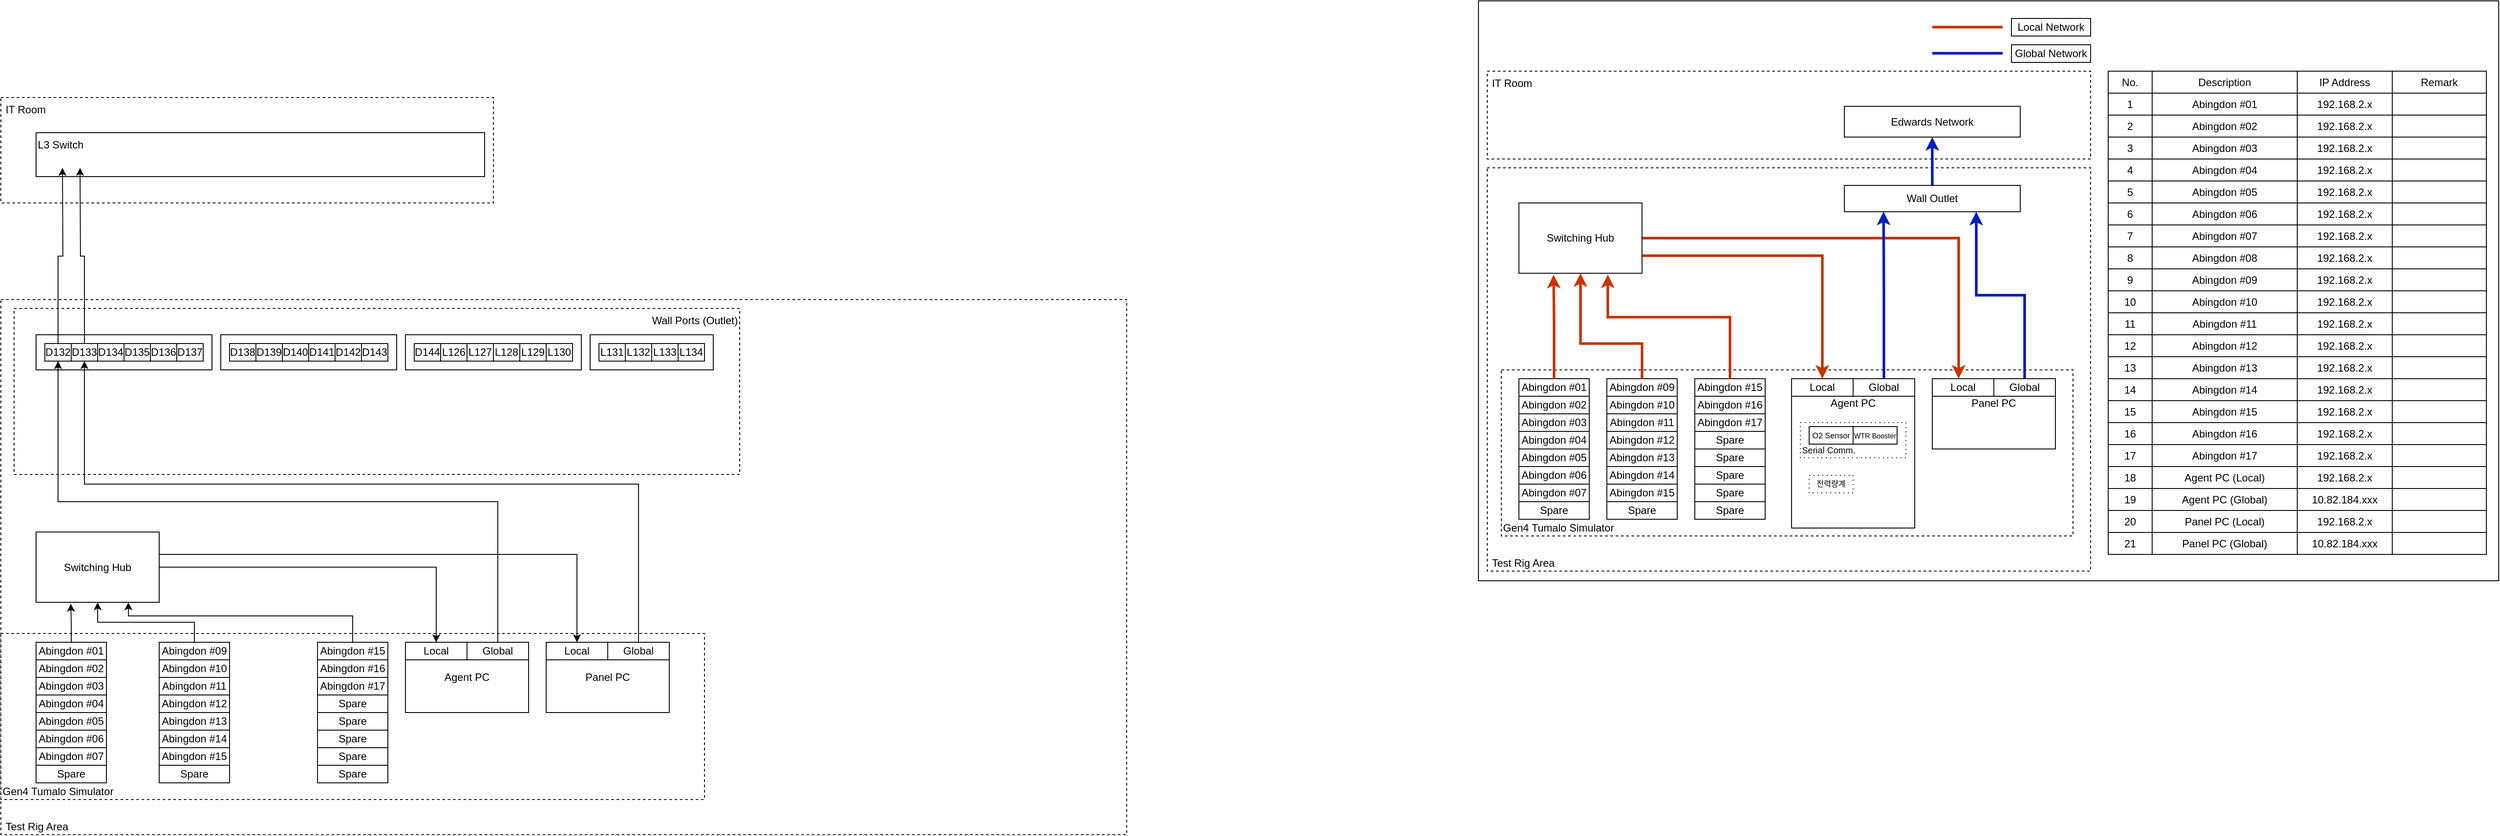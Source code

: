 <mxfile version="24.6.4" type="github">
  <diagram name="페이지-1" id="kzO6x1yu76ksa8zeV7TI">
    <mxGraphModel dx="1447" dy="799" grid="0" gridSize="10" guides="1" tooltips="1" connect="1" arrows="1" fold="1" page="1" pageScale="1" pageWidth="1654" pageHeight="1169" math="0" shadow="0">
      <root>
        <mxCell id="0" />
        <mxCell id="1" parent="0" />
        <mxCell id="UTzjt2So9V-7-3T5RjJC-438" value="" style="rounded=0;whiteSpace=wrap;html=1;" vertex="1" parent="1">
          <mxGeometry x="1680" y="220" width="1160" height="660" as="geometry" />
        </mxCell>
        <mxCell id="UTzjt2So9V-7-3T5RjJC-431" value="&amp;nbsp;IT Room" style="rounded=0;whiteSpace=wrap;html=1;dashed=1;align=left;horizontal=1;verticalAlign=top;" vertex="1" parent="1">
          <mxGeometry x="1690" y="300" width="686" height="100" as="geometry" />
        </mxCell>
        <mxCell id="UTzjt2So9V-7-3T5RjJC-38" value="&amp;nbsp;Test Rig Area" style="rounded=0;whiteSpace=wrap;html=1;dashed=1;align=left;horizontal=1;verticalAlign=bottom;" vertex="1" parent="1">
          <mxGeometry y="560" width="1280" height="609" as="geometry" />
        </mxCell>
        <mxCell id="UTzjt2So9V-7-3T5RjJC-37" value="&amp;nbsp;IT Room" style="rounded=0;whiteSpace=wrap;html=1;dashed=1;align=left;horizontal=1;verticalAlign=top;" vertex="1" parent="1">
          <mxGeometry y="330" width="560" height="120" as="geometry" />
        </mxCell>
        <mxCell id="qKbkyYjuzcqZ-AUJ2ZDD-1" value="L3 Switch" style="rounded=0;whiteSpace=wrap;html=1;align=left;verticalAlign=top;" parent="1" vertex="1">
          <mxGeometry x="40" y="370" width="510" height="50" as="geometry" />
        </mxCell>
        <mxCell id="UTzjt2So9V-7-3T5RjJC-43" value="Gen4 Tumalo Simulator" style="rounded=0;whiteSpace=wrap;html=1;dashed=1;align=left;horizontal=1;verticalAlign=bottom;" vertex="1" parent="1">
          <mxGeometry y="940" width="800" height="189" as="geometry" />
        </mxCell>
        <mxCell id="UTzjt2So9V-7-3T5RjJC-27" value="" style="group" vertex="1" connectable="0" parent="1">
          <mxGeometry x="40" y="950" width="80" height="160" as="geometry" />
        </mxCell>
        <mxCell id="qKbkyYjuzcqZ-AUJ2ZDD-4" value="" style="rounded=0;whiteSpace=wrap;html=1;" parent="UTzjt2So9V-7-3T5RjJC-27" vertex="1">
          <mxGeometry width="80" height="160" as="geometry" />
        </mxCell>
        <mxCell id="qKbkyYjuzcqZ-AUJ2ZDD-6" value="Abingdon #01" style="rounded=0;whiteSpace=wrap;html=1;" parent="UTzjt2So9V-7-3T5RjJC-27" vertex="1">
          <mxGeometry width="80" height="20" as="geometry" />
        </mxCell>
        <mxCell id="qKbkyYjuzcqZ-AUJ2ZDD-7" value="Abingdon #02" style="rounded=0;whiteSpace=wrap;html=1;" parent="UTzjt2So9V-7-3T5RjJC-27" vertex="1">
          <mxGeometry y="20" width="80" height="20" as="geometry" />
        </mxCell>
        <mxCell id="qKbkyYjuzcqZ-AUJ2ZDD-8" value="Abingdon #03" style="rounded=0;whiteSpace=wrap;html=1;" parent="UTzjt2So9V-7-3T5RjJC-27" vertex="1">
          <mxGeometry y="40" width="80" height="20" as="geometry" />
        </mxCell>
        <mxCell id="qKbkyYjuzcqZ-AUJ2ZDD-9" value="Abingdon #04" style="rounded=0;whiteSpace=wrap;html=1;" parent="UTzjt2So9V-7-3T5RjJC-27" vertex="1">
          <mxGeometry y="60" width="80" height="20" as="geometry" />
        </mxCell>
        <mxCell id="qKbkyYjuzcqZ-AUJ2ZDD-10" value="Abingdon #05" style="rounded=0;whiteSpace=wrap;html=1;" parent="UTzjt2So9V-7-3T5RjJC-27" vertex="1">
          <mxGeometry y="80" width="80" height="20" as="geometry" />
        </mxCell>
        <mxCell id="qKbkyYjuzcqZ-AUJ2ZDD-11" value="Abingdon #06" style="rounded=0;whiteSpace=wrap;html=1;" parent="UTzjt2So9V-7-3T5RjJC-27" vertex="1">
          <mxGeometry y="100" width="80" height="20" as="geometry" />
        </mxCell>
        <mxCell id="qKbkyYjuzcqZ-AUJ2ZDD-12" value="Abingdon #07" style="rounded=0;whiteSpace=wrap;html=1;" parent="UTzjt2So9V-7-3T5RjJC-27" vertex="1">
          <mxGeometry y="120" width="80" height="20" as="geometry" />
        </mxCell>
        <mxCell id="qKbkyYjuzcqZ-AUJ2ZDD-33" value="Spare" style="rounded=0;whiteSpace=wrap;html=1;" parent="UTzjt2So9V-7-3T5RjJC-27" vertex="1">
          <mxGeometry y="140" width="80" height="20" as="geometry" />
        </mxCell>
        <mxCell id="UTzjt2So9V-7-3T5RjJC-28" value="" style="group" vertex="1" connectable="0" parent="1">
          <mxGeometry x="360" y="950" width="80" height="160" as="geometry" />
        </mxCell>
        <mxCell id="qKbkyYjuzcqZ-AUJ2ZDD-21" value="" style="rounded=0;whiteSpace=wrap;html=1;" parent="UTzjt2So9V-7-3T5RjJC-28" vertex="1">
          <mxGeometry width="80" height="160" as="geometry" />
        </mxCell>
        <mxCell id="qKbkyYjuzcqZ-AUJ2ZDD-22" value="Abingdon #15" style="rounded=0;whiteSpace=wrap;html=1;" parent="UTzjt2So9V-7-3T5RjJC-28" vertex="1">
          <mxGeometry width="80" height="20" as="geometry" />
        </mxCell>
        <mxCell id="qKbkyYjuzcqZ-AUJ2ZDD-23" value="Abingdon #16" style="rounded=0;whiteSpace=wrap;html=1;" parent="UTzjt2So9V-7-3T5RjJC-28" vertex="1">
          <mxGeometry y="20" width="80" height="20" as="geometry" />
        </mxCell>
        <mxCell id="qKbkyYjuzcqZ-AUJ2ZDD-24" value="Abingdon #17" style="rounded=0;whiteSpace=wrap;html=1;" parent="UTzjt2So9V-7-3T5RjJC-28" vertex="1">
          <mxGeometry y="40" width="80" height="20" as="geometry" />
        </mxCell>
        <mxCell id="qKbkyYjuzcqZ-AUJ2ZDD-25" value="Spare" style="rounded=0;whiteSpace=wrap;html=1;" parent="UTzjt2So9V-7-3T5RjJC-28" vertex="1">
          <mxGeometry y="60" width="80" height="20" as="geometry" />
        </mxCell>
        <mxCell id="qKbkyYjuzcqZ-AUJ2ZDD-26" value="Spare" style="rounded=0;whiteSpace=wrap;html=1;" parent="UTzjt2So9V-7-3T5RjJC-28" vertex="1">
          <mxGeometry y="80" width="80" height="20" as="geometry" />
        </mxCell>
        <mxCell id="qKbkyYjuzcqZ-AUJ2ZDD-27" value="Spare" style="rounded=0;whiteSpace=wrap;html=1;" parent="UTzjt2So9V-7-3T5RjJC-28" vertex="1">
          <mxGeometry y="100" width="80" height="20" as="geometry" />
        </mxCell>
        <mxCell id="qKbkyYjuzcqZ-AUJ2ZDD-28" value="Spare" style="rounded=0;whiteSpace=wrap;html=1;" parent="UTzjt2So9V-7-3T5RjJC-28" vertex="1">
          <mxGeometry y="120" width="80" height="20" as="geometry" />
        </mxCell>
        <mxCell id="qKbkyYjuzcqZ-AUJ2ZDD-31" value="Spare" style="rounded=0;whiteSpace=wrap;html=1;" parent="UTzjt2So9V-7-3T5RjJC-28" vertex="1">
          <mxGeometry y="140" width="80" height="20" as="geometry" />
        </mxCell>
        <mxCell id="UTzjt2So9V-7-3T5RjJC-39" value="" style="group" vertex="1" connectable="0" parent="1">
          <mxGeometry x="180" y="950" width="80" height="160" as="geometry" />
        </mxCell>
        <mxCell id="qKbkyYjuzcqZ-AUJ2ZDD-13" value="" style="rounded=0;whiteSpace=wrap;html=1;" parent="UTzjt2So9V-7-3T5RjJC-39" vertex="1">
          <mxGeometry width="80" height="160" as="geometry" />
        </mxCell>
        <mxCell id="qKbkyYjuzcqZ-AUJ2ZDD-14" value="Abingdon #09" style="rounded=0;whiteSpace=wrap;html=1;" parent="UTzjt2So9V-7-3T5RjJC-39" vertex="1">
          <mxGeometry width="80" height="20" as="geometry" />
        </mxCell>
        <mxCell id="qKbkyYjuzcqZ-AUJ2ZDD-15" value="Abingdon #10" style="rounded=0;whiteSpace=wrap;html=1;" parent="UTzjt2So9V-7-3T5RjJC-39" vertex="1">
          <mxGeometry y="20" width="80" height="20" as="geometry" />
        </mxCell>
        <mxCell id="qKbkyYjuzcqZ-AUJ2ZDD-16" value="Abingdon #11" style="rounded=0;whiteSpace=wrap;html=1;" parent="UTzjt2So9V-7-3T5RjJC-39" vertex="1">
          <mxGeometry y="40" width="80" height="20" as="geometry" />
        </mxCell>
        <mxCell id="qKbkyYjuzcqZ-AUJ2ZDD-17" value="Abingdon #12" style="rounded=0;whiteSpace=wrap;html=1;" parent="UTzjt2So9V-7-3T5RjJC-39" vertex="1">
          <mxGeometry y="60" width="80" height="20" as="geometry" />
        </mxCell>
        <mxCell id="qKbkyYjuzcqZ-AUJ2ZDD-18" value="Abingdon #13" style="rounded=0;whiteSpace=wrap;html=1;" parent="UTzjt2So9V-7-3T5RjJC-39" vertex="1">
          <mxGeometry y="80" width="80" height="20" as="geometry" />
        </mxCell>
        <mxCell id="qKbkyYjuzcqZ-AUJ2ZDD-19" value="Abingdon #14" style="rounded=0;whiteSpace=wrap;html=1;" parent="UTzjt2So9V-7-3T5RjJC-39" vertex="1">
          <mxGeometry y="100" width="80" height="20" as="geometry" />
        </mxCell>
        <mxCell id="qKbkyYjuzcqZ-AUJ2ZDD-20" value="Abingdon #15" style="rounded=0;whiteSpace=wrap;html=1;" parent="UTzjt2So9V-7-3T5RjJC-39" vertex="1">
          <mxGeometry y="120" width="80" height="20" as="geometry" />
        </mxCell>
        <mxCell id="qKbkyYjuzcqZ-AUJ2ZDD-32" value="Spare" style="rounded=0;whiteSpace=wrap;html=1;" parent="UTzjt2So9V-7-3T5RjJC-39" vertex="1">
          <mxGeometry y="140" width="80" height="20" as="geometry" />
        </mxCell>
        <mxCell id="UTzjt2So9V-7-3T5RjJC-45" value="Wall Ports (Outlet)" style="rounded=0;whiteSpace=wrap;html=1;dashed=1;align=right;horizontal=1;verticalAlign=top;" vertex="1" parent="1">
          <mxGeometry x="15" y="570" width="825" height="189" as="geometry" />
        </mxCell>
        <mxCell id="UTzjt2So9V-7-3T5RjJC-46" value="" style="rounded=0;whiteSpace=wrap;html=1;align=center;verticalAlign=top;" vertex="1" parent="1">
          <mxGeometry x="40" y="600" width="200" height="40" as="geometry" />
        </mxCell>
        <mxCell id="UTzjt2So9V-7-3T5RjJC-96" style="edgeStyle=orthogonalEdgeStyle;rounded=0;orthogonalLoop=1;jettySize=auto;html=1;exitX=0.5;exitY=0;exitDx=0;exitDy=0;entryX=0.5;entryY=1;entryDx=0;entryDy=0;" edge="1" parent="1" source="UTzjt2So9V-7-3T5RjJC-47">
          <mxGeometry relative="1" as="geometry">
            <mxPoint x="70" y="410" as="targetPoint" />
          </mxGeometry>
        </mxCell>
        <mxCell id="UTzjt2So9V-7-3T5RjJC-47" value="D132" style="rounded=0;whiteSpace=wrap;html=1;" vertex="1" parent="1">
          <mxGeometry x="50" y="610" width="30" height="20" as="geometry" />
        </mxCell>
        <mxCell id="UTzjt2So9V-7-3T5RjJC-97" style="edgeStyle=orthogonalEdgeStyle;rounded=0;orthogonalLoop=1;jettySize=auto;html=1;entryX=0.5;entryY=1;entryDx=0;entryDy=0;" edge="1" parent="1" source="UTzjt2So9V-7-3T5RjJC-48">
          <mxGeometry relative="1" as="geometry">
            <mxPoint x="90" y="410" as="targetPoint" />
          </mxGeometry>
        </mxCell>
        <mxCell id="UTzjt2So9V-7-3T5RjJC-48" value="D133" style="rounded=0;whiteSpace=wrap;html=1;" vertex="1" parent="1">
          <mxGeometry x="80" y="610" width="30" height="20" as="geometry" />
        </mxCell>
        <mxCell id="UTzjt2So9V-7-3T5RjJC-49" value="D134" style="rounded=0;whiteSpace=wrap;html=1;" vertex="1" parent="1">
          <mxGeometry x="110" y="610" width="30" height="20" as="geometry" />
        </mxCell>
        <mxCell id="UTzjt2So9V-7-3T5RjJC-50" value="D135" style="rounded=0;whiteSpace=wrap;html=1;" vertex="1" parent="1">
          <mxGeometry x="140" y="610" width="30" height="20" as="geometry" />
        </mxCell>
        <mxCell id="UTzjt2So9V-7-3T5RjJC-52" value="D136" style="rounded=0;whiteSpace=wrap;html=1;" vertex="1" parent="1">
          <mxGeometry x="170" y="610" width="30" height="20" as="geometry" />
        </mxCell>
        <mxCell id="UTzjt2So9V-7-3T5RjJC-53" value="D137" style="rounded=0;whiteSpace=wrap;html=1;" vertex="1" parent="1">
          <mxGeometry x="200" y="610" width="30" height="20" as="geometry" />
        </mxCell>
        <mxCell id="UTzjt2So9V-7-3T5RjJC-61" value="" style="rounded=0;whiteSpace=wrap;html=1;align=center;verticalAlign=top;" vertex="1" parent="1">
          <mxGeometry x="250" y="600" width="200" height="40" as="geometry" />
        </mxCell>
        <mxCell id="UTzjt2So9V-7-3T5RjJC-62" value="D138" style="rounded=0;whiteSpace=wrap;html=1;" vertex="1" parent="1">
          <mxGeometry x="260" y="610" width="30" height="20" as="geometry" />
        </mxCell>
        <mxCell id="UTzjt2So9V-7-3T5RjJC-63" value="D139" style="rounded=0;whiteSpace=wrap;html=1;" vertex="1" parent="1">
          <mxGeometry x="290" y="610" width="30" height="20" as="geometry" />
        </mxCell>
        <mxCell id="UTzjt2So9V-7-3T5RjJC-64" value="D140" style="rounded=0;whiteSpace=wrap;html=1;" vertex="1" parent="1">
          <mxGeometry x="320" y="610" width="30" height="20" as="geometry" />
        </mxCell>
        <mxCell id="UTzjt2So9V-7-3T5RjJC-65" value="D141" style="rounded=0;whiteSpace=wrap;html=1;" vertex="1" parent="1">
          <mxGeometry x="350" y="610" width="30" height="20" as="geometry" />
        </mxCell>
        <mxCell id="UTzjt2So9V-7-3T5RjJC-66" value="D142" style="rounded=0;whiteSpace=wrap;html=1;" vertex="1" parent="1">
          <mxGeometry x="380" y="610" width="30" height="20" as="geometry" />
        </mxCell>
        <mxCell id="UTzjt2So9V-7-3T5RjJC-67" value="D143" style="rounded=0;whiteSpace=wrap;html=1;" vertex="1" parent="1">
          <mxGeometry x="410" y="610" width="30" height="20" as="geometry" />
        </mxCell>
        <mxCell id="UTzjt2So9V-7-3T5RjJC-68" value="" style="rounded=0;whiteSpace=wrap;html=1;align=center;verticalAlign=top;" vertex="1" parent="1">
          <mxGeometry x="460" y="600" width="200" height="40" as="geometry" />
        </mxCell>
        <mxCell id="UTzjt2So9V-7-3T5RjJC-69" value="D144" style="rounded=0;whiteSpace=wrap;html=1;" vertex="1" parent="1">
          <mxGeometry x="470" y="610" width="30" height="20" as="geometry" />
        </mxCell>
        <mxCell id="UTzjt2So9V-7-3T5RjJC-70" value="L126" style="rounded=0;whiteSpace=wrap;html=1;" vertex="1" parent="1">
          <mxGeometry x="500" y="610" width="30" height="20" as="geometry" />
        </mxCell>
        <mxCell id="UTzjt2So9V-7-3T5RjJC-71" value="L127" style="rounded=0;whiteSpace=wrap;html=1;" vertex="1" parent="1">
          <mxGeometry x="530" y="610" width="30" height="20" as="geometry" />
        </mxCell>
        <mxCell id="UTzjt2So9V-7-3T5RjJC-72" value="L128" style="rounded=0;whiteSpace=wrap;html=1;" vertex="1" parent="1">
          <mxGeometry x="560" y="610" width="30" height="20" as="geometry" />
        </mxCell>
        <mxCell id="UTzjt2So9V-7-3T5RjJC-73" value="L129" style="rounded=0;whiteSpace=wrap;html=1;" vertex="1" parent="1">
          <mxGeometry x="590" y="610" width="30" height="20" as="geometry" />
        </mxCell>
        <mxCell id="UTzjt2So9V-7-3T5RjJC-74" value="L130" style="rounded=0;whiteSpace=wrap;html=1;" vertex="1" parent="1">
          <mxGeometry x="620" y="610" width="30" height="20" as="geometry" />
        </mxCell>
        <mxCell id="UTzjt2So9V-7-3T5RjJC-75" value="" style="rounded=0;whiteSpace=wrap;html=1;align=center;verticalAlign=top;" vertex="1" parent="1">
          <mxGeometry x="670" y="600" width="140" height="40" as="geometry" />
        </mxCell>
        <mxCell id="UTzjt2So9V-7-3T5RjJC-76" value="L131" style="rounded=0;whiteSpace=wrap;html=1;" vertex="1" parent="1">
          <mxGeometry x="680" y="610" width="30" height="20" as="geometry" />
        </mxCell>
        <mxCell id="UTzjt2So9V-7-3T5RjJC-77" value="L132" style="rounded=0;whiteSpace=wrap;html=1;" vertex="1" parent="1">
          <mxGeometry x="710" y="610" width="30" height="20" as="geometry" />
        </mxCell>
        <mxCell id="UTzjt2So9V-7-3T5RjJC-78" value="L133" style="rounded=0;whiteSpace=wrap;html=1;" vertex="1" parent="1">
          <mxGeometry x="740" y="610" width="30" height="20" as="geometry" />
        </mxCell>
        <mxCell id="UTzjt2So9V-7-3T5RjJC-79" value="L134" style="rounded=0;whiteSpace=wrap;html=1;" vertex="1" parent="1">
          <mxGeometry x="770" y="610" width="30" height="20" as="geometry" />
        </mxCell>
        <mxCell id="UTzjt2So9V-7-3T5RjJC-82" value="Agent PC" style="rounded=0;whiteSpace=wrap;html=1;align=center;verticalAlign=middle;" vertex="1" parent="1">
          <mxGeometry x="460" y="950" width="140" height="80" as="geometry" />
        </mxCell>
        <mxCell id="UTzjt2So9V-7-3T5RjJC-83" value="Panel PC" style="rounded=0;whiteSpace=wrap;html=1;align=center;verticalAlign=middle;" vertex="1" parent="1">
          <mxGeometry x="620" y="950" width="140" height="80" as="geometry" />
        </mxCell>
        <mxCell id="UTzjt2So9V-7-3T5RjJC-84" value="Local" style="rounded=0;whiteSpace=wrap;html=1;align=center;verticalAlign=middle;" vertex="1" parent="1">
          <mxGeometry x="460" y="950" width="70" height="20" as="geometry" />
        </mxCell>
        <mxCell id="UTzjt2So9V-7-3T5RjJC-88" style="edgeStyle=orthogonalEdgeStyle;rounded=0;orthogonalLoop=1;jettySize=auto;html=1;exitX=0.5;exitY=0;exitDx=0;exitDy=0;entryX=0.5;entryY=1;entryDx=0;entryDy=0;" edge="1" parent="1" source="UTzjt2So9V-7-3T5RjJC-85" target="UTzjt2So9V-7-3T5RjJC-47">
          <mxGeometry relative="1" as="geometry" />
        </mxCell>
        <mxCell id="UTzjt2So9V-7-3T5RjJC-85" value="Global" style="rounded=0;whiteSpace=wrap;html=1;align=center;verticalAlign=middle;" vertex="1" parent="1">
          <mxGeometry x="530" y="950" width="70" height="20" as="geometry" />
        </mxCell>
        <mxCell id="UTzjt2So9V-7-3T5RjJC-86" value="Local" style="rounded=0;whiteSpace=wrap;html=1;align=center;verticalAlign=middle;" vertex="1" parent="1">
          <mxGeometry x="620" y="950" width="70" height="20" as="geometry" />
        </mxCell>
        <mxCell id="UTzjt2So9V-7-3T5RjJC-89" style="edgeStyle=orthogonalEdgeStyle;rounded=0;orthogonalLoop=1;jettySize=auto;html=1;entryX=0.5;entryY=1;entryDx=0;entryDy=0;" edge="1" parent="1" source="UTzjt2So9V-7-3T5RjJC-87" target="UTzjt2So9V-7-3T5RjJC-48">
          <mxGeometry relative="1" as="geometry">
            <Array as="points">
              <mxPoint x="725" y="770" />
              <mxPoint x="95" y="770" />
            </Array>
          </mxGeometry>
        </mxCell>
        <mxCell id="UTzjt2So9V-7-3T5RjJC-87" value="Global" style="rounded=0;whiteSpace=wrap;html=1;align=center;verticalAlign=middle;" vertex="1" parent="1">
          <mxGeometry x="690" y="950" width="70" height="20" as="geometry" />
        </mxCell>
        <mxCell id="UTzjt2So9V-7-3T5RjJC-94" style="edgeStyle=orthogonalEdgeStyle;rounded=0;orthogonalLoop=1;jettySize=auto;html=1;entryX=0.5;entryY=0;entryDx=0;entryDy=0;" edge="1" parent="1" source="UTzjt2So9V-7-3T5RjJC-90" target="UTzjt2So9V-7-3T5RjJC-84">
          <mxGeometry relative="1" as="geometry" />
        </mxCell>
        <mxCell id="UTzjt2So9V-7-3T5RjJC-95" style="edgeStyle=orthogonalEdgeStyle;rounded=0;orthogonalLoop=1;jettySize=auto;html=1;" edge="1" parent="1" source="UTzjt2So9V-7-3T5RjJC-90" target="UTzjt2So9V-7-3T5RjJC-86">
          <mxGeometry relative="1" as="geometry">
            <Array as="points">
              <mxPoint x="655" y="850" />
            </Array>
          </mxGeometry>
        </mxCell>
        <mxCell id="UTzjt2So9V-7-3T5RjJC-90" value="Switching Hub" style="rounded=0;whiteSpace=wrap;html=1;align=center;verticalAlign=middle;" vertex="1" parent="1">
          <mxGeometry x="40" y="824.5" width="140" height="80" as="geometry" />
        </mxCell>
        <mxCell id="UTzjt2So9V-7-3T5RjJC-91" style="edgeStyle=orthogonalEdgeStyle;rounded=0;orthogonalLoop=1;jettySize=auto;html=1;entryX=0.282;entryY=1.021;entryDx=0;entryDy=0;entryPerimeter=0;" edge="1" parent="1" source="qKbkyYjuzcqZ-AUJ2ZDD-6" target="UTzjt2So9V-7-3T5RjJC-90">
          <mxGeometry relative="1" as="geometry" />
        </mxCell>
        <mxCell id="UTzjt2So9V-7-3T5RjJC-92" style="edgeStyle=orthogonalEdgeStyle;rounded=0;orthogonalLoop=1;jettySize=auto;html=1;" edge="1" parent="1" source="qKbkyYjuzcqZ-AUJ2ZDD-14" target="UTzjt2So9V-7-3T5RjJC-90">
          <mxGeometry relative="1" as="geometry" />
        </mxCell>
        <mxCell id="UTzjt2So9V-7-3T5RjJC-93" style="edgeStyle=orthogonalEdgeStyle;rounded=0;orthogonalLoop=1;jettySize=auto;html=1;entryX=0.75;entryY=1;entryDx=0;entryDy=0;" edge="1" parent="1" source="qKbkyYjuzcqZ-AUJ2ZDD-22" target="UTzjt2So9V-7-3T5RjJC-90">
          <mxGeometry relative="1" as="geometry">
            <Array as="points">
              <mxPoint x="400" y="920" />
              <mxPoint x="145" y="920" />
            </Array>
          </mxGeometry>
        </mxCell>
        <mxCell id="UTzjt2So9V-7-3T5RjJC-98" value="&amp;nbsp;Test Rig Area" style="rounded=0;whiteSpace=wrap;html=1;dashed=1;align=left;horizontal=1;verticalAlign=bottom;" vertex="1" parent="1">
          <mxGeometry x="1690" y="410" width="686" height="459" as="geometry" />
        </mxCell>
        <mxCell id="UTzjt2So9V-7-3T5RjJC-101" value="Gen4 Tumalo Simulator" style="rounded=0;whiteSpace=wrap;html=1;dashed=1;align=left;horizontal=1;verticalAlign=bottom;" vertex="1" parent="1">
          <mxGeometry x="1706" y="640" width="650" height="189" as="geometry" />
        </mxCell>
        <mxCell id="UTzjt2So9V-7-3T5RjJC-102" value="" style="group" vertex="1" connectable="0" parent="1">
          <mxGeometry x="1726" y="650" width="80" height="160" as="geometry" />
        </mxCell>
        <mxCell id="UTzjt2So9V-7-3T5RjJC-103" value="" style="rounded=0;whiteSpace=wrap;html=1;" vertex="1" parent="UTzjt2So9V-7-3T5RjJC-102">
          <mxGeometry width="80" height="160" as="geometry" />
        </mxCell>
        <mxCell id="UTzjt2So9V-7-3T5RjJC-104" value="Abingdon #01" style="rounded=0;whiteSpace=wrap;html=1;" vertex="1" parent="UTzjt2So9V-7-3T5RjJC-102">
          <mxGeometry width="80" height="20" as="geometry" />
        </mxCell>
        <mxCell id="UTzjt2So9V-7-3T5RjJC-105" value="Abingdon #02" style="rounded=0;whiteSpace=wrap;html=1;" vertex="1" parent="UTzjt2So9V-7-3T5RjJC-102">
          <mxGeometry y="20" width="80" height="20" as="geometry" />
        </mxCell>
        <mxCell id="UTzjt2So9V-7-3T5RjJC-106" value="Abingdon #03" style="rounded=0;whiteSpace=wrap;html=1;" vertex="1" parent="UTzjt2So9V-7-3T5RjJC-102">
          <mxGeometry y="40" width="80" height="20" as="geometry" />
        </mxCell>
        <mxCell id="UTzjt2So9V-7-3T5RjJC-107" value="Abingdon #04" style="rounded=0;whiteSpace=wrap;html=1;" vertex="1" parent="UTzjt2So9V-7-3T5RjJC-102">
          <mxGeometry y="60" width="80" height="20" as="geometry" />
        </mxCell>
        <mxCell id="UTzjt2So9V-7-3T5RjJC-108" value="Abingdon #05" style="rounded=0;whiteSpace=wrap;html=1;" vertex="1" parent="UTzjt2So9V-7-3T5RjJC-102">
          <mxGeometry y="80" width="80" height="20" as="geometry" />
        </mxCell>
        <mxCell id="UTzjt2So9V-7-3T5RjJC-109" value="Abingdon #06" style="rounded=0;whiteSpace=wrap;html=1;" vertex="1" parent="UTzjt2So9V-7-3T5RjJC-102">
          <mxGeometry y="100" width="80" height="20" as="geometry" />
        </mxCell>
        <mxCell id="UTzjt2So9V-7-3T5RjJC-110" value="Abingdon #07" style="rounded=0;whiteSpace=wrap;html=1;" vertex="1" parent="UTzjt2So9V-7-3T5RjJC-102">
          <mxGeometry y="120" width="80" height="20" as="geometry" />
        </mxCell>
        <mxCell id="UTzjt2So9V-7-3T5RjJC-111" value="Spare" style="rounded=0;whiteSpace=wrap;html=1;" vertex="1" parent="UTzjt2So9V-7-3T5RjJC-102">
          <mxGeometry y="140" width="80" height="20" as="geometry" />
        </mxCell>
        <mxCell id="UTzjt2So9V-7-3T5RjJC-112" value="" style="group" vertex="1" connectable="0" parent="1">
          <mxGeometry x="1926" y="650" width="80" height="160" as="geometry" />
        </mxCell>
        <mxCell id="UTzjt2So9V-7-3T5RjJC-113" value="" style="rounded=0;whiteSpace=wrap;html=1;" vertex="1" parent="UTzjt2So9V-7-3T5RjJC-112">
          <mxGeometry width="80" height="160" as="geometry" />
        </mxCell>
        <mxCell id="UTzjt2So9V-7-3T5RjJC-114" value="Abingdon #15" style="rounded=0;whiteSpace=wrap;html=1;" vertex="1" parent="UTzjt2So9V-7-3T5RjJC-112">
          <mxGeometry width="80" height="20" as="geometry" />
        </mxCell>
        <mxCell id="UTzjt2So9V-7-3T5RjJC-115" value="Abingdon #16" style="rounded=0;whiteSpace=wrap;html=1;" vertex="1" parent="UTzjt2So9V-7-3T5RjJC-112">
          <mxGeometry y="20" width="80" height="20" as="geometry" />
        </mxCell>
        <mxCell id="UTzjt2So9V-7-3T5RjJC-116" value="Abingdon #17" style="rounded=0;whiteSpace=wrap;html=1;" vertex="1" parent="UTzjt2So9V-7-3T5RjJC-112">
          <mxGeometry y="40" width="80" height="20" as="geometry" />
        </mxCell>
        <mxCell id="UTzjt2So9V-7-3T5RjJC-117" value="Spare" style="rounded=0;whiteSpace=wrap;html=1;" vertex="1" parent="UTzjt2So9V-7-3T5RjJC-112">
          <mxGeometry y="60" width="80" height="20" as="geometry" />
        </mxCell>
        <mxCell id="UTzjt2So9V-7-3T5RjJC-118" value="Spare" style="rounded=0;whiteSpace=wrap;html=1;" vertex="1" parent="UTzjt2So9V-7-3T5RjJC-112">
          <mxGeometry y="80" width="80" height="20" as="geometry" />
        </mxCell>
        <mxCell id="UTzjt2So9V-7-3T5RjJC-119" value="Spare" style="rounded=0;whiteSpace=wrap;html=1;" vertex="1" parent="UTzjt2So9V-7-3T5RjJC-112">
          <mxGeometry y="100" width="80" height="20" as="geometry" />
        </mxCell>
        <mxCell id="UTzjt2So9V-7-3T5RjJC-120" value="Spare" style="rounded=0;whiteSpace=wrap;html=1;" vertex="1" parent="UTzjt2So9V-7-3T5RjJC-112">
          <mxGeometry y="120" width="80" height="20" as="geometry" />
        </mxCell>
        <mxCell id="UTzjt2So9V-7-3T5RjJC-121" value="Spare" style="rounded=0;whiteSpace=wrap;html=1;" vertex="1" parent="UTzjt2So9V-7-3T5RjJC-112">
          <mxGeometry y="140" width="80" height="20" as="geometry" />
        </mxCell>
        <mxCell id="UTzjt2So9V-7-3T5RjJC-122" value="" style="group" vertex="1" connectable="0" parent="1">
          <mxGeometry x="1826" y="650" width="80" height="160" as="geometry" />
        </mxCell>
        <mxCell id="UTzjt2So9V-7-3T5RjJC-123" value="" style="rounded=0;whiteSpace=wrap;html=1;" vertex="1" parent="UTzjt2So9V-7-3T5RjJC-122">
          <mxGeometry width="80" height="160" as="geometry" />
        </mxCell>
        <mxCell id="UTzjt2So9V-7-3T5RjJC-124" value="Abingdon #09" style="rounded=0;whiteSpace=wrap;html=1;" vertex="1" parent="UTzjt2So9V-7-3T5RjJC-122">
          <mxGeometry width="80" height="20" as="geometry" />
        </mxCell>
        <mxCell id="UTzjt2So9V-7-3T5RjJC-125" value="Abingdon #10" style="rounded=0;whiteSpace=wrap;html=1;" vertex="1" parent="UTzjt2So9V-7-3T5RjJC-122">
          <mxGeometry y="20" width="80" height="20" as="geometry" />
        </mxCell>
        <mxCell id="UTzjt2So9V-7-3T5RjJC-126" value="Abingdon #11" style="rounded=0;whiteSpace=wrap;html=1;" vertex="1" parent="UTzjt2So9V-7-3T5RjJC-122">
          <mxGeometry y="40" width="80" height="20" as="geometry" />
        </mxCell>
        <mxCell id="UTzjt2So9V-7-3T5RjJC-127" value="Abingdon #12" style="rounded=0;whiteSpace=wrap;html=1;" vertex="1" parent="UTzjt2So9V-7-3T5RjJC-122">
          <mxGeometry y="60" width="80" height="20" as="geometry" />
        </mxCell>
        <mxCell id="UTzjt2So9V-7-3T5RjJC-128" value="Abingdon #13" style="rounded=0;whiteSpace=wrap;html=1;" vertex="1" parent="UTzjt2So9V-7-3T5RjJC-122">
          <mxGeometry y="80" width="80" height="20" as="geometry" />
        </mxCell>
        <mxCell id="UTzjt2So9V-7-3T5RjJC-129" value="Abingdon #14" style="rounded=0;whiteSpace=wrap;html=1;" vertex="1" parent="UTzjt2So9V-7-3T5RjJC-122">
          <mxGeometry y="100" width="80" height="20" as="geometry" />
        </mxCell>
        <mxCell id="UTzjt2So9V-7-3T5RjJC-130" value="Abingdon #15" style="rounded=0;whiteSpace=wrap;html=1;" vertex="1" parent="UTzjt2So9V-7-3T5RjJC-122">
          <mxGeometry y="120" width="80" height="20" as="geometry" />
        </mxCell>
        <mxCell id="UTzjt2So9V-7-3T5RjJC-131" value="Spare" style="rounded=0;whiteSpace=wrap;html=1;" vertex="1" parent="UTzjt2So9V-7-3T5RjJC-122">
          <mxGeometry y="140" width="80" height="20" as="geometry" />
        </mxCell>
        <mxCell id="UTzjt2So9V-7-3T5RjJC-425" style="edgeStyle=orthogonalEdgeStyle;rounded=0;orthogonalLoop=1;jettySize=auto;html=1;entryX=0.5;entryY=1;entryDx=0;entryDy=0;fillColor=#0050ef;strokeColor=#001DBC;strokeWidth=3;" edge="1" parent="1" source="UTzjt2So9V-7-3T5RjJC-133" target="UTzjt2So9V-7-3T5RjJC-426">
          <mxGeometry relative="1" as="geometry">
            <mxPoint x="2196.0" y="230" as="targetPoint" />
          </mxGeometry>
        </mxCell>
        <mxCell id="UTzjt2So9V-7-3T5RjJC-133" value="Wall Outlet" style="rounded=0;whiteSpace=wrap;html=1;align=center;verticalAlign=middle;" vertex="1" parent="1">
          <mxGeometry x="2096" y="430" width="200" height="30" as="geometry" />
        </mxCell>
        <mxCell id="UTzjt2So9V-7-3T5RjJC-161" value="&lt;div&gt;&lt;br&gt;&lt;/div&gt;Agent PC" style="rounded=0;whiteSpace=wrap;html=1;align=center;verticalAlign=top;" vertex="1" parent="1">
          <mxGeometry x="2036" y="650" width="140" height="170" as="geometry" />
        </mxCell>
        <mxCell id="UTzjt2So9V-7-3T5RjJC-162" value="&lt;div&gt;&lt;br&gt;&lt;/div&gt;Panel PC" style="rounded=0;whiteSpace=wrap;html=1;align=center;verticalAlign=top;" vertex="1" parent="1">
          <mxGeometry x="2196" y="650" width="140" height="80" as="geometry" />
        </mxCell>
        <mxCell id="UTzjt2So9V-7-3T5RjJC-163" value="Local" style="rounded=0;whiteSpace=wrap;html=1;align=center;verticalAlign=middle;" vertex="1" parent="1">
          <mxGeometry x="2036" y="650" width="70" height="20" as="geometry" />
        </mxCell>
        <mxCell id="UTzjt2So9V-7-3T5RjJC-165" value="Global" style="rounded=0;whiteSpace=wrap;html=1;align=center;verticalAlign=middle;" vertex="1" parent="1">
          <mxGeometry x="2106" y="650" width="70" height="20" as="geometry" />
        </mxCell>
        <mxCell id="UTzjt2So9V-7-3T5RjJC-166" value="Local" style="rounded=0;whiteSpace=wrap;html=1;align=center;verticalAlign=middle;" vertex="1" parent="1">
          <mxGeometry x="2196" y="650" width="70" height="20" as="geometry" />
        </mxCell>
        <mxCell id="UTzjt2So9V-7-3T5RjJC-181" style="edgeStyle=orthogonalEdgeStyle;rounded=0;orthogonalLoop=1;jettySize=auto;html=1;entryX=0.75;entryY=1;entryDx=0;entryDy=0;fillColor=#0050ef;strokeColor=#001DBC;strokeWidth=3;" edge="1" parent="1" source="UTzjt2So9V-7-3T5RjJC-168" target="UTzjt2So9V-7-3T5RjJC-133">
          <mxGeometry relative="1" as="geometry" />
        </mxCell>
        <mxCell id="UTzjt2So9V-7-3T5RjJC-168" value="Global" style="rounded=0;whiteSpace=wrap;html=1;align=center;verticalAlign=middle;" vertex="1" parent="1">
          <mxGeometry x="2266" y="650" width="70" height="20" as="geometry" />
        </mxCell>
        <mxCell id="UTzjt2So9V-7-3T5RjJC-169" style="edgeStyle=orthogonalEdgeStyle;rounded=0;orthogonalLoop=1;jettySize=auto;html=1;entryX=0.5;entryY=0;entryDx=0;entryDy=0;fillColor=#fa6800;strokeColor=#C73500;strokeWidth=3;" edge="1" parent="1" source="UTzjt2So9V-7-3T5RjJC-171" target="UTzjt2So9V-7-3T5RjJC-163">
          <mxGeometry relative="1" as="geometry">
            <Array as="points">
              <mxPoint x="2071" y="510" />
            </Array>
          </mxGeometry>
        </mxCell>
        <mxCell id="UTzjt2So9V-7-3T5RjJC-175" style="edgeStyle=orthogonalEdgeStyle;rounded=0;orthogonalLoop=1;jettySize=auto;html=1;fillColor=#fa6800;strokeColor=#C73500;strokeWidth=3;" edge="1" parent="1" source="UTzjt2So9V-7-3T5RjJC-171">
          <mxGeometry relative="1" as="geometry">
            <mxPoint x="2226" y="650" as="targetPoint" />
            <Array as="points">
              <mxPoint x="2226" y="490" />
              <mxPoint x="2226" y="650" />
            </Array>
          </mxGeometry>
        </mxCell>
        <mxCell id="UTzjt2So9V-7-3T5RjJC-171" value="Switching Hub" style="rounded=0;whiteSpace=wrap;html=1;align=center;verticalAlign=middle;" vertex="1" parent="1">
          <mxGeometry x="1726" y="450" width="140" height="80" as="geometry" />
        </mxCell>
        <mxCell id="UTzjt2So9V-7-3T5RjJC-172" style="edgeStyle=orthogonalEdgeStyle;rounded=0;orthogonalLoop=1;jettySize=auto;html=1;entryX=0.282;entryY=1.021;entryDx=0;entryDy=0;entryPerimeter=0;fillColor=#fa6800;strokeColor=#C73500;strokeWidth=3;" edge="1" parent="1" source="UTzjt2So9V-7-3T5RjJC-104" target="UTzjt2So9V-7-3T5RjJC-171">
          <mxGeometry relative="1" as="geometry" />
        </mxCell>
        <mxCell id="UTzjt2So9V-7-3T5RjJC-173" style="edgeStyle=orthogonalEdgeStyle;rounded=0;orthogonalLoop=1;jettySize=auto;html=1;exitX=0.5;exitY=0;exitDx=0;exitDy=0;fillColor=#fa6800;strokeColor=#C73500;strokeWidth=3;" edge="1" parent="1" source="UTzjt2So9V-7-3T5RjJC-124" target="UTzjt2So9V-7-3T5RjJC-171">
          <mxGeometry relative="1" as="geometry">
            <Array as="points">
              <mxPoint x="1866" y="610" />
              <mxPoint x="1796" y="610" />
            </Array>
          </mxGeometry>
        </mxCell>
        <mxCell id="UTzjt2So9V-7-3T5RjJC-178" style="edgeStyle=orthogonalEdgeStyle;rounded=0;orthogonalLoop=1;jettySize=auto;html=1;entryX=0.722;entryY=1.018;entryDx=0;entryDy=0;entryPerimeter=0;fillColor=#fa6800;strokeColor=#C73500;strokeWidth=3;" edge="1" parent="1" source="UTzjt2So9V-7-3T5RjJC-114" target="UTzjt2So9V-7-3T5RjJC-171">
          <mxGeometry relative="1" as="geometry">
            <Array as="points">
              <mxPoint x="1966" y="580" />
              <mxPoint x="1827" y="580" />
            </Array>
          </mxGeometry>
        </mxCell>
        <mxCell id="UTzjt2So9V-7-3T5RjJC-180" style="edgeStyle=orthogonalEdgeStyle;rounded=0;orthogonalLoop=1;jettySize=auto;html=1;entryX=0.223;entryY=0.996;entryDx=0;entryDy=0;entryPerimeter=0;fillColor=#0050ef;strokeColor=#001DBC;strokeWidth=3;" edge="1" parent="1" source="UTzjt2So9V-7-3T5RjJC-165" target="UTzjt2So9V-7-3T5RjJC-133">
          <mxGeometry relative="1" as="geometry" />
        </mxCell>
        <mxCell id="UTzjt2So9V-7-3T5RjJC-303" value="" style="shape=table;startSize=0;container=1;collapsible=0;childLayout=tableLayout;" vertex="1" parent="1">
          <mxGeometry x="2396" y="300" width="430" height="550" as="geometry" />
        </mxCell>
        <mxCell id="UTzjt2So9V-7-3T5RjJC-304" value="" style="shape=tableRow;horizontal=0;startSize=0;swimlaneHead=0;swimlaneBody=0;strokeColor=inherit;top=0;left=0;bottom=0;right=0;collapsible=0;dropTarget=0;fillColor=none;points=[[0,0.5],[1,0.5]];portConstraint=eastwest;" vertex="1" parent="UTzjt2So9V-7-3T5RjJC-303">
          <mxGeometry width="430" height="25" as="geometry" />
        </mxCell>
        <mxCell id="UTzjt2So9V-7-3T5RjJC-305" value="No." style="shape=partialRectangle;html=1;whiteSpace=wrap;connectable=0;strokeColor=inherit;overflow=hidden;fillColor=none;top=0;left=0;bottom=0;right=0;pointerEvents=1;" vertex="1" parent="UTzjt2So9V-7-3T5RjJC-304">
          <mxGeometry width="50" height="25" as="geometry">
            <mxRectangle width="50" height="25" as="alternateBounds" />
          </mxGeometry>
        </mxCell>
        <mxCell id="UTzjt2So9V-7-3T5RjJC-306" value="Description" style="shape=partialRectangle;html=1;whiteSpace=wrap;connectable=0;strokeColor=inherit;overflow=hidden;fillColor=none;top=0;left=0;bottom=0;right=0;pointerEvents=1;" vertex="1" parent="UTzjt2So9V-7-3T5RjJC-304">
          <mxGeometry x="50" width="165" height="25" as="geometry">
            <mxRectangle width="165" height="25" as="alternateBounds" />
          </mxGeometry>
        </mxCell>
        <mxCell id="UTzjt2So9V-7-3T5RjJC-307" value="IP Address" style="shape=partialRectangle;html=1;whiteSpace=wrap;connectable=0;strokeColor=inherit;overflow=hidden;fillColor=none;top=0;left=0;bottom=0;right=0;pointerEvents=1;" vertex="1" parent="UTzjt2So9V-7-3T5RjJC-304">
          <mxGeometry x="215" width="108" height="25" as="geometry">
            <mxRectangle width="108" height="25" as="alternateBounds" />
          </mxGeometry>
        </mxCell>
        <mxCell id="UTzjt2So9V-7-3T5RjJC-308" value="Remark" style="shape=partialRectangle;html=1;whiteSpace=wrap;connectable=0;strokeColor=inherit;overflow=hidden;fillColor=none;top=0;left=0;bottom=0;right=0;pointerEvents=1;" vertex="1" parent="UTzjt2So9V-7-3T5RjJC-304">
          <mxGeometry x="323" width="107" height="25" as="geometry">
            <mxRectangle width="107" height="25" as="alternateBounds" />
          </mxGeometry>
        </mxCell>
        <mxCell id="UTzjt2So9V-7-3T5RjJC-309" value="" style="shape=tableRow;horizontal=0;startSize=0;swimlaneHead=0;swimlaneBody=0;strokeColor=inherit;top=0;left=0;bottom=0;right=0;collapsible=0;dropTarget=0;fillColor=none;points=[[0,0.5],[1,0.5]];portConstraint=eastwest;" vertex="1" parent="UTzjt2So9V-7-3T5RjJC-303">
          <mxGeometry y="25" width="430" height="25" as="geometry" />
        </mxCell>
        <mxCell id="UTzjt2So9V-7-3T5RjJC-310" value="1" style="shape=partialRectangle;html=1;whiteSpace=wrap;connectable=0;strokeColor=inherit;overflow=hidden;fillColor=none;top=0;left=0;bottom=0;right=0;pointerEvents=1;" vertex="1" parent="UTzjt2So9V-7-3T5RjJC-309">
          <mxGeometry width="50" height="25" as="geometry">
            <mxRectangle width="50" height="25" as="alternateBounds" />
          </mxGeometry>
        </mxCell>
        <mxCell id="UTzjt2So9V-7-3T5RjJC-311" value="Abingdon #01" style="shape=partialRectangle;html=1;whiteSpace=wrap;connectable=0;strokeColor=inherit;overflow=hidden;fillColor=none;top=0;left=0;bottom=0;right=0;pointerEvents=1;" vertex="1" parent="UTzjt2So9V-7-3T5RjJC-309">
          <mxGeometry x="50" width="165" height="25" as="geometry">
            <mxRectangle width="165" height="25" as="alternateBounds" />
          </mxGeometry>
        </mxCell>
        <mxCell id="UTzjt2So9V-7-3T5RjJC-312" value="192.168.2.x" style="shape=partialRectangle;html=1;whiteSpace=wrap;connectable=0;strokeColor=inherit;overflow=hidden;fillColor=none;top=0;left=0;bottom=0;right=0;pointerEvents=1;" vertex="1" parent="UTzjt2So9V-7-3T5RjJC-309">
          <mxGeometry x="215" width="108" height="25" as="geometry">
            <mxRectangle width="108" height="25" as="alternateBounds" />
          </mxGeometry>
        </mxCell>
        <mxCell id="UTzjt2So9V-7-3T5RjJC-313" value="" style="shape=partialRectangle;html=1;whiteSpace=wrap;connectable=0;strokeColor=inherit;overflow=hidden;fillColor=none;top=0;left=0;bottom=0;right=0;pointerEvents=1;" vertex="1" parent="UTzjt2So9V-7-3T5RjJC-309">
          <mxGeometry x="323" width="107" height="25" as="geometry">
            <mxRectangle width="107" height="25" as="alternateBounds" />
          </mxGeometry>
        </mxCell>
        <mxCell id="UTzjt2So9V-7-3T5RjJC-314" value="" style="shape=tableRow;horizontal=0;startSize=0;swimlaneHead=0;swimlaneBody=0;strokeColor=inherit;top=0;left=0;bottom=0;right=0;collapsible=0;dropTarget=0;fillColor=none;points=[[0,0.5],[1,0.5]];portConstraint=eastwest;" vertex="1" parent="UTzjt2So9V-7-3T5RjJC-303">
          <mxGeometry y="50" width="430" height="25" as="geometry" />
        </mxCell>
        <mxCell id="UTzjt2So9V-7-3T5RjJC-315" value="2" style="shape=partialRectangle;html=1;whiteSpace=wrap;connectable=0;strokeColor=inherit;overflow=hidden;fillColor=none;top=0;left=0;bottom=0;right=0;pointerEvents=1;" vertex="1" parent="UTzjt2So9V-7-3T5RjJC-314">
          <mxGeometry width="50" height="25" as="geometry">
            <mxRectangle width="50" height="25" as="alternateBounds" />
          </mxGeometry>
        </mxCell>
        <mxCell id="UTzjt2So9V-7-3T5RjJC-316" value="Abingdon #02" style="shape=partialRectangle;html=1;whiteSpace=wrap;connectable=0;strokeColor=inherit;overflow=hidden;fillColor=none;top=0;left=0;bottom=0;right=0;pointerEvents=1;" vertex="1" parent="UTzjt2So9V-7-3T5RjJC-314">
          <mxGeometry x="50" width="165" height="25" as="geometry">
            <mxRectangle width="165" height="25" as="alternateBounds" />
          </mxGeometry>
        </mxCell>
        <mxCell id="UTzjt2So9V-7-3T5RjJC-317" value="192.168.2.x" style="shape=partialRectangle;html=1;whiteSpace=wrap;connectable=0;strokeColor=inherit;overflow=hidden;fillColor=none;top=0;left=0;bottom=0;right=0;pointerEvents=1;" vertex="1" parent="UTzjt2So9V-7-3T5RjJC-314">
          <mxGeometry x="215" width="108" height="25" as="geometry">
            <mxRectangle width="108" height="25" as="alternateBounds" />
          </mxGeometry>
        </mxCell>
        <mxCell id="UTzjt2So9V-7-3T5RjJC-318" value="" style="shape=partialRectangle;html=1;whiteSpace=wrap;connectable=0;strokeColor=inherit;overflow=hidden;fillColor=none;top=0;left=0;bottom=0;right=0;pointerEvents=1;" vertex="1" parent="UTzjt2So9V-7-3T5RjJC-314">
          <mxGeometry x="323" width="107" height="25" as="geometry">
            <mxRectangle width="107" height="25" as="alternateBounds" />
          </mxGeometry>
        </mxCell>
        <mxCell id="UTzjt2So9V-7-3T5RjJC-319" value="" style="shape=tableRow;horizontal=0;startSize=0;swimlaneHead=0;swimlaneBody=0;strokeColor=inherit;top=0;left=0;bottom=0;right=0;collapsible=0;dropTarget=0;fillColor=none;points=[[0,0.5],[1,0.5]];portConstraint=eastwest;" vertex="1" parent="UTzjt2So9V-7-3T5RjJC-303">
          <mxGeometry y="75" width="430" height="25" as="geometry" />
        </mxCell>
        <mxCell id="UTzjt2So9V-7-3T5RjJC-320" value="3" style="shape=partialRectangle;html=1;whiteSpace=wrap;connectable=0;strokeColor=inherit;overflow=hidden;fillColor=none;top=0;left=0;bottom=0;right=0;pointerEvents=1;" vertex="1" parent="UTzjt2So9V-7-3T5RjJC-319">
          <mxGeometry width="50" height="25" as="geometry">
            <mxRectangle width="50" height="25" as="alternateBounds" />
          </mxGeometry>
        </mxCell>
        <mxCell id="UTzjt2So9V-7-3T5RjJC-321" value="Abingdon #03" style="shape=partialRectangle;html=1;whiteSpace=wrap;connectable=0;strokeColor=inherit;overflow=hidden;fillColor=none;top=0;left=0;bottom=0;right=0;pointerEvents=1;" vertex="1" parent="UTzjt2So9V-7-3T5RjJC-319">
          <mxGeometry x="50" width="165" height="25" as="geometry">
            <mxRectangle width="165" height="25" as="alternateBounds" />
          </mxGeometry>
        </mxCell>
        <mxCell id="UTzjt2So9V-7-3T5RjJC-322" value="192.168.2.x" style="shape=partialRectangle;html=1;whiteSpace=wrap;connectable=0;strokeColor=inherit;overflow=hidden;fillColor=none;top=0;left=0;bottom=0;right=0;pointerEvents=1;" vertex="1" parent="UTzjt2So9V-7-3T5RjJC-319">
          <mxGeometry x="215" width="108" height="25" as="geometry">
            <mxRectangle width="108" height="25" as="alternateBounds" />
          </mxGeometry>
        </mxCell>
        <mxCell id="UTzjt2So9V-7-3T5RjJC-323" value="" style="shape=partialRectangle;html=1;whiteSpace=wrap;connectable=0;strokeColor=inherit;overflow=hidden;fillColor=none;top=0;left=0;bottom=0;right=0;pointerEvents=1;" vertex="1" parent="UTzjt2So9V-7-3T5RjJC-319">
          <mxGeometry x="323" width="107" height="25" as="geometry">
            <mxRectangle width="107" height="25" as="alternateBounds" />
          </mxGeometry>
        </mxCell>
        <mxCell id="UTzjt2So9V-7-3T5RjJC-324" value="" style="shape=tableRow;horizontal=0;startSize=0;swimlaneHead=0;swimlaneBody=0;strokeColor=inherit;top=0;left=0;bottom=0;right=0;collapsible=0;dropTarget=0;fillColor=none;points=[[0,0.5],[1,0.5]];portConstraint=eastwest;" vertex="1" parent="UTzjt2So9V-7-3T5RjJC-303">
          <mxGeometry y="100" width="430" height="25" as="geometry" />
        </mxCell>
        <mxCell id="UTzjt2So9V-7-3T5RjJC-325" value="4" style="shape=partialRectangle;html=1;whiteSpace=wrap;connectable=0;strokeColor=inherit;overflow=hidden;fillColor=none;top=0;left=0;bottom=0;right=0;pointerEvents=1;" vertex="1" parent="UTzjt2So9V-7-3T5RjJC-324">
          <mxGeometry width="50" height="25" as="geometry">
            <mxRectangle width="50" height="25" as="alternateBounds" />
          </mxGeometry>
        </mxCell>
        <mxCell id="UTzjt2So9V-7-3T5RjJC-326" value="Abingdon #04" style="shape=partialRectangle;html=1;whiteSpace=wrap;connectable=0;strokeColor=inherit;overflow=hidden;fillColor=none;top=0;left=0;bottom=0;right=0;pointerEvents=1;" vertex="1" parent="UTzjt2So9V-7-3T5RjJC-324">
          <mxGeometry x="50" width="165" height="25" as="geometry">
            <mxRectangle width="165" height="25" as="alternateBounds" />
          </mxGeometry>
        </mxCell>
        <mxCell id="UTzjt2So9V-7-3T5RjJC-327" value="192.168.2.x" style="shape=partialRectangle;html=1;whiteSpace=wrap;connectable=0;strokeColor=inherit;overflow=hidden;fillColor=none;top=0;left=0;bottom=0;right=0;pointerEvents=1;" vertex="1" parent="UTzjt2So9V-7-3T5RjJC-324">
          <mxGeometry x="215" width="108" height="25" as="geometry">
            <mxRectangle width="108" height="25" as="alternateBounds" />
          </mxGeometry>
        </mxCell>
        <mxCell id="UTzjt2So9V-7-3T5RjJC-328" value="" style="shape=partialRectangle;html=1;whiteSpace=wrap;connectable=0;strokeColor=inherit;overflow=hidden;fillColor=none;top=0;left=0;bottom=0;right=0;pointerEvents=1;" vertex="1" parent="UTzjt2So9V-7-3T5RjJC-324">
          <mxGeometry x="323" width="107" height="25" as="geometry">
            <mxRectangle width="107" height="25" as="alternateBounds" />
          </mxGeometry>
        </mxCell>
        <mxCell id="UTzjt2So9V-7-3T5RjJC-329" value="" style="shape=tableRow;horizontal=0;startSize=0;swimlaneHead=0;swimlaneBody=0;strokeColor=inherit;top=0;left=0;bottom=0;right=0;collapsible=0;dropTarget=0;fillColor=none;points=[[0,0.5],[1,0.5]];portConstraint=eastwest;" vertex="1" parent="UTzjt2So9V-7-3T5RjJC-303">
          <mxGeometry y="125" width="430" height="25" as="geometry" />
        </mxCell>
        <mxCell id="UTzjt2So9V-7-3T5RjJC-330" value="5" style="shape=partialRectangle;html=1;whiteSpace=wrap;connectable=0;strokeColor=inherit;overflow=hidden;fillColor=none;top=0;left=0;bottom=0;right=0;pointerEvents=1;" vertex="1" parent="UTzjt2So9V-7-3T5RjJC-329">
          <mxGeometry width="50" height="25" as="geometry">
            <mxRectangle width="50" height="25" as="alternateBounds" />
          </mxGeometry>
        </mxCell>
        <mxCell id="UTzjt2So9V-7-3T5RjJC-331" value="Abingdon #05" style="shape=partialRectangle;html=1;whiteSpace=wrap;connectable=0;strokeColor=inherit;overflow=hidden;fillColor=none;top=0;left=0;bottom=0;right=0;pointerEvents=1;" vertex="1" parent="UTzjt2So9V-7-3T5RjJC-329">
          <mxGeometry x="50" width="165" height="25" as="geometry">
            <mxRectangle width="165" height="25" as="alternateBounds" />
          </mxGeometry>
        </mxCell>
        <mxCell id="UTzjt2So9V-7-3T5RjJC-332" value="192.168.2.x" style="shape=partialRectangle;html=1;whiteSpace=wrap;connectable=0;strokeColor=inherit;overflow=hidden;fillColor=none;top=0;left=0;bottom=0;right=0;pointerEvents=1;" vertex="1" parent="UTzjt2So9V-7-3T5RjJC-329">
          <mxGeometry x="215" width="108" height="25" as="geometry">
            <mxRectangle width="108" height="25" as="alternateBounds" />
          </mxGeometry>
        </mxCell>
        <mxCell id="UTzjt2So9V-7-3T5RjJC-333" value="" style="shape=partialRectangle;html=1;whiteSpace=wrap;connectable=0;strokeColor=inherit;overflow=hidden;fillColor=none;top=0;left=0;bottom=0;right=0;pointerEvents=1;" vertex="1" parent="UTzjt2So9V-7-3T5RjJC-329">
          <mxGeometry x="323" width="107" height="25" as="geometry">
            <mxRectangle width="107" height="25" as="alternateBounds" />
          </mxGeometry>
        </mxCell>
        <mxCell id="UTzjt2So9V-7-3T5RjJC-334" value="" style="shape=tableRow;horizontal=0;startSize=0;swimlaneHead=0;swimlaneBody=0;strokeColor=inherit;top=0;left=0;bottom=0;right=0;collapsible=0;dropTarget=0;fillColor=none;points=[[0,0.5],[1,0.5]];portConstraint=eastwest;" vertex="1" parent="UTzjt2So9V-7-3T5RjJC-303">
          <mxGeometry y="150" width="430" height="25" as="geometry" />
        </mxCell>
        <mxCell id="UTzjt2So9V-7-3T5RjJC-335" value="6" style="shape=partialRectangle;html=1;whiteSpace=wrap;connectable=0;strokeColor=inherit;overflow=hidden;fillColor=none;top=0;left=0;bottom=0;right=0;pointerEvents=1;" vertex="1" parent="UTzjt2So9V-7-3T5RjJC-334">
          <mxGeometry width="50" height="25" as="geometry">
            <mxRectangle width="50" height="25" as="alternateBounds" />
          </mxGeometry>
        </mxCell>
        <mxCell id="UTzjt2So9V-7-3T5RjJC-336" value="Abingdon #06" style="shape=partialRectangle;html=1;whiteSpace=wrap;connectable=0;strokeColor=inherit;overflow=hidden;fillColor=none;top=0;left=0;bottom=0;right=0;pointerEvents=1;" vertex="1" parent="UTzjt2So9V-7-3T5RjJC-334">
          <mxGeometry x="50" width="165" height="25" as="geometry">
            <mxRectangle width="165" height="25" as="alternateBounds" />
          </mxGeometry>
        </mxCell>
        <mxCell id="UTzjt2So9V-7-3T5RjJC-337" value="192.168.2.x" style="shape=partialRectangle;html=1;whiteSpace=wrap;connectable=0;strokeColor=inherit;overflow=hidden;fillColor=none;top=0;left=0;bottom=0;right=0;pointerEvents=1;" vertex="1" parent="UTzjt2So9V-7-3T5RjJC-334">
          <mxGeometry x="215" width="108" height="25" as="geometry">
            <mxRectangle width="108" height="25" as="alternateBounds" />
          </mxGeometry>
        </mxCell>
        <mxCell id="UTzjt2So9V-7-3T5RjJC-338" value="" style="shape=partialRectangle;html=1;whiteSpace=wrap;connectable=0;strokeColor=inherit;overflow=hidden;fillColor=none;top=0;left=0;bottom=0;right=0;pointerEvents=1;" vertex="1" parent="UTzjt2So9V-7-3T5RjJC-334">
          <mxGeometry x="323" width="107" height="25" as="geometry">
            <mxRectangle width="107" height="25" as="alternateBounds" />
          </mxGeometry>
        </mxCell>
        <mxCell id="UTzjt2So9V-7-3T5RjJC-339" value="" style="shape=tableRow;horizontal=0;startSize=0;swimlaneHead=0;swimlaneBody=0;strokeColor=inherit;top=0;left=0;bottom=0;right=0;collapsible=0;dropTarget=0;fillColor=none;points=[[0,0.5],[1,0.5]];portConstraint=eastwest;" vertex="1" parent="UTzjt2So9V-7-3T5RjJC-303">
          <mxGeometry y="175" width="430" height="25" as="geometry" />
        </mxCell>
        <mxCell id="UTzjt2So9V-7-3T5RjJC-340" value="7" style="shape=partialRectangle;html=1;whiteSpace=wrap;connectable=0;strokeColor=inherit;overflow=hidden;fillColor=none;top=0;left=0;bottom=0;right=0;pointerEvents=1;" vertex="1" parent="UTzjt2So9V-7-3T5RjJC-339">
          <mxGeometry width="50" height="25" as="geometry">
            <mxRectangle width="50" height="25" as="alternateBounds" />
          </mxGeometry>
        </mxCell>
        <mxCell id="UTzjt2So9V-7-3T5RjJC-341" value="Abingdon #07" style="shape=partialRectangle;html=1;whiteSpace=wrap;connectable=0;strokeColor=inherit;overflow=hidden;fillColor=none;top=0;left=0;bottom=0;right=0;pointerEvents=1;" vertex="1" parent="UTzjt2So9V-7-3T5RjJC-339">
          <mxGeometry x="50" width="165" height="25" as="geometry">
            <mxRectangle width="165" height="25" as="alternateBounds" />
          </mxGeometry>
        </mxCell>
        <mxCell id="UTzjt2So9V-7-3T5RjJC-342" value="192.168.2.x" style="shape=partialRectangle;html=1;whiteSpace=wrap;connectable=0;strokeColor=inherit;overflow=hidden;fillColor=none;top=0;left=0;bottom=0;right=0;pointerEvents=1;" vertex="1" parent="UTzjt2So9V-7-3T5RjJC-339">
          <mxGeometry x="215" width="108" height="25" as="geometry">
            <mxRectangle width="108" height="25" as="alternateBounds" />
          </mxGeometry>
        </mxCell>
        <mxCell id="UTzjt2So9V-7-3T5RjJC-343" value="" style="shape=partialRectangle;html=1;whiteSpace=wrap;connectable=0;strokeColor=inherit;overflow=hidden;fillColor=none;top=0;left=0;bottom=0;right=0;pointerEvents=1;" vertex="1" parent="UTzjt2So9V-7-3T5RjJC-339">
          <mxGeometry x="323" width="107" height="25" as="geometry">
            <mxRectangle width="107" height="25" as="alternateBounds" />
          </mxGeometry>
        </mxCell>
        <mxCell id="UTzjt2So9V-7-3T5RjJC-344" value="" style="shape=tableRow;horizontal=0;startSize=0;swimlaneHead=0;swimlaneBody=0;strokeColor=inherit;top=0;left=0;bottom=0;right=0;collapsible=0;dropTarget=0;fillColor=none;points=[[0,0.5],[1,0.5]];portConstraint=eastwest;" vertex="1" parent="UTzjt2So9V-7-3T5RjJC-303">
          <mxGeometry y="200" width="430" height="25" as="geometry" />
        </mxCell>
        <mxCell id="UTzjt2So9V-7-3T5RjJC-345" value="8" style="shape=partialRectangle;html=1;whiteSpace=wrap;connectable=0;strokeColor=inherit;overflow=hidden;fillColor=none;top=0;left=0;bottom=0;right=0;pointerEvents=1;" vertex="1" parent="UTzjt2So9V-7-3T5RjJC-344">
          <mxGeometry width="50" height="25" as="geometry">
            <mxRectangle width="50" height="25" as="alternateBounds" />
          </mxGeometry>
        </mxCell>
        <mxCell id="UTzjt2So9V-7-3T5RjJC-346" value="Abingdon #08" style="shape=partialRectangle;html=1;whiteSpace=wrap;connectable=0;strokeColor=inherit;overflow=hidden;fillColor=none;top=0;left=0;bottom=0;right=0;pointerEvents=1;" vertex="1" parent="UTzjt2So9V-7-3T5RjJC-344">
          <mxGeometry x="50" width="165" height="25" as="geometry">
            <mxRectangle width="165" height="25" as="alternateBounds" />
          </mxGeometry>
        </mxCell>
        <mxCell id="UTzjt2So9V-7-3T5RjJC-347" value="192.168.2.x" style="shape=partialRectangle;html=1;whiteSpace=wrap;connectable=0;strokeColor=inherit;overflow=hidden;fillColor=none;top=0;left=0;bottom=0;right=0;pointerEvents=1;" vertex="1" parent="UTzjt2So9V-7-3T5RjJC-344">
          <mxGeometry x="215" width="108" height="25" as="geometry">
            <mxRectangle width="108" height="25" as="alternateBounds" />
          </mxGeometry>
        </mxCell>
        <mxCell id="UTzjt2So9V-7-3T5RjJC-348" value="" style="shape=partialRectangle;html=1;whiteSpace=wrap;connectable=0;strokeColor=inherit;overflow=hidden;fillColor=none;top=0;left=0;bottom=0;right=0;pointerEvents=1;" vertex="1" parent="UTzjt2So9V-7-3T5RjJC-344">
          <mxGeometry x="323" width="107" height="25" as="geometry">
            <mxRectangle width="107" height="25" as="alternateBounds" />
          </mxGeometry>
        </mxCell>
        <mxCell id="UTzjt2So9V-7-3T5RjJC-349" value="" style="shape=tableRow;horizontal=0;startSize=0;swimlaneHead=0;swimlaneBody=0;strokeColor=inherit;top=0;left=0;bottom=0;right=0;collapsible=0;dropTarget=0;fillColor=none;points=[[0,0.5],[1,0.5]];portConstraint=eastwest;" vertex="1" parent="UTzjt2So9V-7-3T5RjJC-303">
          <mxGeometry y="225" width="430" height="25" as="geometry" />
        </mxCell>
        <mxCell id="UTzjt2So9V-7-3T5RjJC-350" value="9" style="shape=partialRectangle;html=1;whiteSpace=wrap;connectable=0;strokeColor=inherit;overflow=hidden;fillColor=none;top=0;left=0;bottom=0;right=0;pointerEvents=1;" vertex="1" parent="UTzjt2So9V-7-3T5RjJC-349">
          <mxGeometry width="50" height="25" as="geometry">
            <mxRectangle width="50" height="25" as="alternateBounds" />
          </mxGeometry>
        </mxCell>
        <mxCell id="UTzjt2So9V-7-3T5RjJC-351" value="Abingdon #09" style="shape=partialRectangle;html=1;whiteSpace=wrap;connectable=0;strokeColor=inherit;overflow=hidden;fillColor=none;top=0;left=0;bottom=0;right=0;pointerEvents=1;" vertex="1" parent="UTzjt2So9V-7-3T5RjJC-349">
          <mxGeometry x="50" width="165" height="25" as="geometry">
            <mxRectangle width="165" height="25" as="alternateBounds" />
          </mxGeometry>
        </mxCell>
        <mxCell id="UTzjt2So9V-7-3T5RjJC-352" value="192.168.2.x" style="shape=partialRectangle;html=1;whiteSpace=wrap;connectable=0;strokeColor=inherit;overflow=hidden;fillColor=none;top=0;left=0;bottom=0;right=0;pointerEvents=1;" vertex="1" parent="UTzjt2So9V-7-3T5RjJC-349">
          <mxGeometry x="215" width="108" height="25" as="geometry">
            <mxRectangle width="108" height="25" as="alternateBounds" />
          </mxGeometry>
        </mxCell>
        <mxCell id="UTzjt2So9V-7-3T5RjJC-353" value="" style="shape=partialRectangle;html=1;whiteSpace=wrap;connectable=0;strokeColor=inherit;overflow=hidden;fillColor=none;top=0;left=0;bottom=0;right=0;pointerEvents=1;" vertex="1" parent="UTzjt2So9V-7-3T5RjJC-349">
          <mxGeometry x="323" width="107" height="25" as="geometry">
            <mxRectangle width="107" height="25" as="alternateBounds" />
          </mxGeometry>
        </mxCell>
        <mxCell id="UTzjt2So9V-7-3T5RjJC-354" value="" style="shape=tableRow;horizontal=0;startSize=0;swimlaneHead=0;swimlaneBody=0;strokeColor=inherit;top=0;left=0;bottom=0;right=0;collapsible=0;dropTarget=0;fillColor=none;points=[[0,0.5],[1,0.5]];portConstraint=eastwest;" vertex="1" parent="UTzjt2So9V-7-3T5RjJC-303">
          <mxGeometry y="250" width="430" height="25" as="geometry" />
        </mxCell>
        <mxCell id="UTzjt2So9V-7-3T5RjJC-355" value="10" style="shape=partialRectangle;html=1;whiteSpace=wrap;connectable=0;strokeColor=inherit;overflow=hidden;fillColor=none;top=0;left=0;bottom=0;right=0;pointerEvents=1;" vertex="1" parent="UTzjt2So9V-7-3T5RjJC-354">
          <mxGeometry width="50" height="25" as="geometry">
            <mxRectangle width="50" height="25" as="alternateBounds" />
          </mxGeometry>
        </mxCell>
        <mxCell id="UTzjt2So9V-7-3T5RjJC-356" value="Abingdon #10" style="shape=partialRectangle;html=1;whiteSpace=wrap;connectable=0;strokeColor=inherit;overflow=hidden;fillColor=none;top=0;left=0;bottom=0;right=0;pointerEvents=1;" vertex="1" parent="UTzjt2So9V-7-3T5RjJC-354">
          <mxGeometry x="50" width="165" height="25" as="geometry">
            <mxRectangle width="165" height="25" as="alternateBounds" />
          </mxGeometry>
        </mxCell>
        <mxCell id="UTzjt2So9V-7-3T5RjJC-357" value="192.168.2.x" style="shape=partialRectangle;html=1;whiteSpace=wrap;connectable=0;strokeColor=inherit;overflow=hidden;fillColor=none;top=0;left=0;bottom=0;right=0;pointerEvents=1;" vertex="1" parent="UTzjt2So9V-7-3T5RjJC-354">
          <mxGeometry x="215" width="108" height="25" as="geometry">
            <mxRectangle width="108" height="25" as="alternateBounds" />
          </mxGeometry>
        </mxCell>
        <mxCell id="UTzjt2So9V-7-3T5RjJC-358" value="" style="shape=partialRectangle;html=1;whiteSpace=wrap;connectable=0;strokeColor=inherit;overflow=hidden;fillColor=none;top=0;left=0;bottom=0;right=0;pointerEvents=1;" vertex="1" parent="UTzjt2So9V-7-3T5RjJC-354">
          <mxGeometry x="323" width="107" height="25" as="geometry">
            <mxRectangle width="107" height="25" as="alternateBounds" />
          </mxGeometry>
        </mxCell>
        <mxCell id="UTzjt2So9V-7-3T5RjJC-359" value="" style="shape=tableRow;horizontal=0;startSize=0;swimlaneHead=0;swimlaneBody=0;strokeColor=inherit;top=0;left=0;bottom=0;right=0;collapsible=0;dropTarget=0;fillColor=none;points=[[0,0.5],[1,0.5]];portConstraint=eastwest;" vertex="1" parent="UTzjt2So9V-7-3T5RjJC-303">
          <mxGeometry y="275" width="430" height="25" as="geometry" />
        </mxCell>
        <mxCell id="UTzjt2So9V-7-3T5RjJC-360" value="11" style="shape=partialRectangle;html=1;whiteSpace=wrap;connectable=0;strokeColor=inherit;overflow=hidden;fillColor=none;top=0;left=0;bottom=0;right=0;pointerEvents=1;" vertex="1" parent="UTzjt2So9V-7-3T5RjJC-359">
          <mxGeometry width="50" height="25" as="geometry">
            <mxRectangle width="50" height="25" as="alternateBounds" />
          </mxGeometry>
        </mxCell>
        <mxCell id="UTzjt2So9V-7-3T5RjJC-361" value="Abingdon #11" style="shape=partialRectangle;html=1;whiteSpace=wrap;connectable=0;strokeColor=inherit;overflow=hidden;fillColor=none;top=0;left=0;bottom=0;right=0;pointerEvents=1;" vertex="1" parent="UTzjt2So9V-7-3T5RjJC-359">
          <mxGeometry x="50" width="165" height="25" as="geometry">
            <mxRectangle width="165" height="25" as="alternateBounds" />
          </mxGeometry>
        </mxCell>
        <mxCell id="UTzjt2So9V-7-3T5RjJC-362" value="192.168.2.x" style="shape=partialRectangle;html=1;whiteSpace=wrap;connectable=0;strokeColor=inherit;overflow=hidden;fillColor=none;top=0;left=0;bottom=0;right=0;pointerEvents=1;" vertex="1" parent="UTzjt2So9V-7-3T5RjJC-359">
          <mxGeometry x="215" width="108" height="25" as="geometry">
            <mxRectangle width="108" height="25" as="alternateBounds" />
          </mxGeometry>
        </mxCell>
        <mxCell id="UTzjt2So9V-7-3T5RjJC-363" value="" style="shape=partialRectangle;html=1;whiteSpace=wrap;connectable=0;strokeColor=inherit;overflow=hidden;fillColor=none;top=0;left=0;bottom=0;right=0;pointerEvents=1;" vertex="1" parent="UTzjt2So9V-7-3T5RjJC-359">
          <mxGeometry x="323" width="107" height="25" as="geometry">
            <mxRectangle width="107" height="25" as="alternateBounds" />
          </mxGeometry>
        </mxCell>
        <mxCell id="UTzjt2So9V-7-3T5RjJC-364" value="" style="shape=tableRow;horizontal=0;startSize=0;swimlaneHead=0;swimlaneBody=0;strokeColor=inherit;top=0;left=0;bottom=0;right=0;collapsible=0;dropTarget=0;fillColor=none;points=[[0,0.5],[1,0.5]];portConstraint=eastwest;" vertex="1" parent="UTzjt2So9V-7-3T5RjJC-303">
          <mxGeometry y="300" width="430" height="25" as="geometry" />
        </mxCell>
        <mxCell id="UTzjt2So9V-7-3T5RjJC-365" value="12" style="shape=partialRectangle;html=1;whiteSpace=wrap;connectable=0;strokeColor=inherit;overflow=hidden;fillColor=none;top=0;left=0;bottom=0;right=0;pointerEvents=1;" vertex="1" parent="UTzjt2So9V-7-3T5RjJC-364">
          <mxGeometry width="50" height="25" as="geometry">
            <mxRectangle width="50" height="25" as="alternateBounds" />
          </mxGeometry>
        </mxCell>
        <mxCell id="UTzjt2So9V-7-3T5RjJC-366" value="Abingdon #12" style="shape=partialRectangle;html=1;whiteSpace=wrap;connectable=0;strokeColor=inherit;overflow=hidden;fillColor=none;top=0;left=0;bottom=0;right=0;pointerEvents=1;" vertex="1" parent="UTzjt2So9V-7-3T5RjJC-364">
          <mxGeometry x="50" width="165" height="25" as="geometry">
            <mxRectangle width="165" height="25" as="alternateBounds" />
          </mxGeometry>
        </mxCell>
        <mxCell id="UTzjt2So9V-7-3T5RjJC-367" value="192.168.2.x" style="shape=partialRectangle;html=1;whiteSpace=wrap;connectable=0;strokeColor=inherit;overflow=hidden;fillColor=none;top=0;left=0;bottom=0;right=0;pointerEvents=1;" vertex="1" parent="UTzjt2So9V-7-3T5RjJC-364">
          <mxGeometry x="215" width="108" height="25" as="geometry">
            <mxRectangle width="108" height="25" as="alternateBounds" />
          </mxGeometry>
        </mxCell>
        <mxCell id="UTzjt2So9V-7-3T5RjJC-368" value="" style="shape=partialRectangle;html=1;whiteSpace=wrap;connectable=0;strokeColor=inherit;overflow=hidden;fillColor=none;top=0;left=0;bottom=0;right=0;pointerEvents=1;" vertex="1" parent="UTzjt2So9V-7-3T5RjJC-364">
          <mxGeometry x="323" width="107" height="25" as="geometry">
            <mxRectangle width="107" height="25" as="alternateBounds" />
          </mxGeometry>
        </mxCell>
        <mxCell id="UTzjt2So9V-7-3T5RjJC-369" value="" style="shape=tableRow;horizontal=0;startSize=0;swimlaneHead=0;swimlaneBody=0;strokeColor=inherit;top=0;left=0;bottom=0;right=0;collapsible=0;dropTarget=0;fillColor=none;points=[[0,0.5],[1,0.5]];portConstraint=eastwest;" vertex="1" parent="UTzjt2So9V-7-3T5RjJC-303">
          <mxGeometry y="325" width="430" height="25" as="geometry" />
        </mxCell>
        <mxCell id="UTzjt2So9V-7-3T5RjJC-370" value="13" style="shape=partialRectangle;html=1;whiteSpace=wrap;connectable=0;strokeColor=inherit;overflow=hidden;fillColor=none;top=0;left=0;bottom=0;right=0;pointerEvents=1;" vertex="1" parent="UTzjt2So9V-7-3T5RjJC-369">
          <mxGeometry width="50" height="25" as="geometry">
            <mxRectangle width="50" height="25" as="alternateBounds" />
          </mxGeometry>
        </mxCell>
        <mxCell id="UTzjt2So9V-7-3T5RjJC-371" value="Abingdon #13" style="shape=partialRectangle;html=1;whiteSpace=wrap;connectable=0;strokeColor=inherit;overflow=hidden;fillColor=none;top=0;left=0;bottom=0;right=0;pointerEvents=1;" vertex="1" parent="UTzjt2So9V-7-3T5RjJC-369">
          <mxGeometry x="50" width="165" height="25" as="geometry">
            <mxRectangle width="165" height="25" as="alternateBounds" />
          </mxGeometry>
        </mxCell>
        <mxCell id="UTzjt2So9V-7-3T5RjJC-372" value="192.168.2.x" style="shape=partialRectangle;html=1;whiteSpace=wrap;connectable=0;strokeColor=inherit;overflow=hidden;fillColor=none;top=0;left=0;bottom=0;right=0;pointerEvents=1;" vertex="1" parent="UTzjt2So9V-7-3T5RjJC-369">
          <mxGeometry x="215" width="108" height="25" as="geometry">
            <mxRectangle width="108" height="25" as="alternateBounds" />
          </mxGeometry>
        </mxCell>
        <mxCell id="UTzjt2So9V-7-3T5RjJC-373" value="" style="shape=partialRectangle;html=1;whiteSpace=wrap;connectable=0;strokeColor=inherit;overflow=hidden;fillColor=none;top=0;left=0;bottom=0;right=0;pointerEvents=1;" vertex="1" parent="UTzjt2So9V-7-3T5RjJC-369">
          <mxGeometry x="323" width="107" height="25" as="geometry">
            <mxRectangle width="107" height="25" as="alternateBounds" />
          </mxGeometry>
        </mxCell>
        <mxCell id="UTzjt2So9V-7-3T5RjJC-374" value="" style="shape=tableRow;horizontal=0;startSize=0;swimlaneHead=0;swimlaneBody=0;strokeColor=inherit;top=0;left=0;bottom=0;right=0;collapsible=0;dropTarget=0;fillColor=none;points=[[0,0.5],[1,0.5]];portConstraint=eastwest;" vertex="1" parent="UTzjt2So9V-7-3T5RjJC-303">
          <mxGeometry y="350" width="430" height="25" as="geometry" />
        </mxCell>
        <mxCell id="UTzjt2So9V-7-3T5RjJC-375" value="14" style="shape=partialRectangle;html=1;whiteSpace=wrap;connectable=0;strokeColor=inherit;overflow=hidden;fillColor=none;top=0;left=0;bottom=0;right=0;pointerEvents=1;" vertex="1" parent="UTzjt2So9V-7-3T5RjJC-374">
          <mxGeometry width="50" height="25" as="geometry">
            <mxRectangle width="50" height="25" as="alternateBounds" />
          </mxGeometry>
        </mxCell>
        <mxCell id="UTzjt2So9V-7-3T5RjJC-376" value="Abingdon #14" style="shape=partialRectangle;html=1;whiteSpace=wrap;connectable=0;strokeColor=inherit;overflow=hidden;fillColor=none;top=0;left=0;bottom=0;right=0;pointerEvents=1;" vertex="1" parent="UTzjt2So9V-7-3T5RjJC-374">
          <mxGeometry x="50" width="165" height="25" as="geometry">
            <mxRectangle width="165" height="25" as="alternateBounds" />
          </mxGeometry>
        </mxCell>
        <mxCell id="UTzjt2So9V-7-3T5RjJC-377" value="192.168.2.x" style="shape=partialRectangle;html=1;whiteSpace=wrap;connectable=0;strokeColor=inherit;overflow=hidden;fillColor=none;top=0;left=0;bottom=0;right=0;pointerEvents=1;" vertex="1" parent="UTzjt2So9V-7-3T5RjJC-374">
          <mxGeometry x="215" width="108" height="25" as="geometry">
            <mxRectangle width="108" height="25" as="alternateBounds" />
          </mxGeometry>
        </mxCell>
        <mxCell id="UTzjt2So9V-7-3T5RjJC-378" value="" style="shape=partialRectangle;html=1;whiteSpace=wrap;connectable=0;strokeColor=inherit;overflow=hidden;fillColor=none;top=0;left=0;bottom=0;right=0;pointerEvents=1;" vertex="1" parent="UTzjt2So9V-7-3T5RjJC-374">
          <mxGeometry x="323" width="107" height="25" as="geometry">
            <mxRectangle width="107" height="25" as="alternateBounds" />
          </mxGeometry>
        </mxCell>
        <mxCell id="UTzjt2So9V-7-3T5RjJC-379" value="" style="shape=tableRow;horizontal=0;startSize=0;swimlaneHead=0;swimlaneBody=0;strokeColor=inherit;top=0;left=0;bottom=0;right=0;collapsible=0;dropTarget=0;fillColor=none;points=[[0,0.5],[1,0.5]];portConstraint=eastwest;" vertex="1" parent="UTzjt2So9V-7-3T5RjJC-303">
          <mxGeometry y="375" width="430" height="25" as="geometry" />
        </mxCell>
        <mxCell id="UTzjt2So9V-7-3T5RjJC-380" value="15" style="shape=partialRectangle;html=1;whiteSpace=wrap;connectable=0;strokeColor=inherit;overflow=hidden;fillColor=none;top=0;left=0;bottom=0;right=0;pointerEvents=1;" vertex="1" parent="UTzjt2So9V-7-3T5RjJC-379">
          <mxGeometry width="50" height="25" as="geometry">
            <mxRectangle width="50" height="25" as="alternateBounds" />
          </mxGeometry>
        </mxCell>
        <mxCell id="UTzjt2So9V-7-3T5RjJC-381" value="Abingdon #15" style="shape=partialRectangle;html=1;whiteSpace=wrap;connectable=0;strokeColor=inherit;overflow=hidden;fillColor=none;top=0;left=0;bottom=0;right=0;pointerEvents=1;" vertex="1" parent="UTzjt2So9V-7-3T5RjJC-379">
          <mxGeometry x="50" width="165" height="25" as="geometry">
            <mxRectangle width="165" height="25" as="alternateBounds" />
          </mxGeometry>
        </mxCell>
        <mxCell id="UTzjt2So9V-7-3T5RjJC-382" value="192.168.2.x" style="shape=partialRectangle;html=1;whiteSpace=wrap;connectable=0;strokeColor=inherit;overflow=hidden;fillColor=none;top=0;left=0;bottom=0;right=0;pointerEvents=1;" vertex="1" parent="UTzjt2So9V-7-3T5RjJC-379">
          <mxGeometry x="215" width="108" height="25" as="geometry">
            <mxRectangle width="108" height="25" as="alternateBounds" />
          </mxGeometry>
        </mxCell>
        <mxCell id="UTzjt2So9V-7-3T5RjJC-383" value="" style="shape=partialRectangle;html=1;whiteSpace=wrap;connectable=0;strokeColor=inherit;overflow=hidden;fillColor=none;top=0;left=0;bottom=0;right=0;pointerEvents=1;" vertex="1" parent="UTzjt2So9V-7-3T5RjJC-379">
          <mxGeometry x="323" width="107" height="25" as="geometry">
            <mxRectangle width="107" height="25" as="alternateBounds" />
          </mxGeometry>
        </mxCell>
        <mxCell id="UTzjt2So9V-7-3T5RjJC-384" value="" style="shape=tableRow;horizontal=0;startSize=0;swimlaneHead=0;swimlaneBody=0;strokeColor=inherit;top=0;left=0;bottom=0;right=0;collapsible=0;dropTarget=0;fillColor=none;points=[[0,0.5],[1,0.5]];portConstraint=eastwest;" vertex="1" parent="UTzjt2So9V-7-3T5RjJC-303">
          <mxGeometry y="400" width="430" height="25" as="geometry" />
        </mxCell>
        <mxCell id="UTzjt2So9V-7-3T5RjJC-385" value="16" style="shape=partialRectangle;html=1;whiteSpace=wrap;connectable=0;strokeColor=inherit;overflow=hidden;fillColor=none;top=0;left=0;bottom=0;right=0;pointerEvents=1;" vertex="1" parent="UTzjt2So9V-7-3T5RjJC-384">
          <mxGeometry width="50" height="25" as="geometry">
            <mxRectangle width="50" height="25" as="alternateBounds" />
          </mxGeometry>
        </mxCell>
        <mxCell id="UTzjt2So9V-7-3T5RjJC-386" value="Abingdon #16" style="shape=partialRectangle;html=1;whiteSpace=wrap;connectable=0;strokeColor=inherit;overflow=hidden;fillColor=none;top=0;left=0;bottom=0;right=0;pointerEvents=1;" vertex="1" parent="UTzjt2So9V-7-3T5RjJC-384">
          <mxGeometry x="50" width="165" height="25" as="geometry">
            <mxRectangle width="165" height="25" as="alternateBounds" />
          </mxGeometry>
        </mxCell>
        <mxCell id="UTzjt2So9V-7-3T5RjJC-387" value="192.168.2.x" style="shape=partialRectangle;html=1;whiteSpace=wrap;connectable=0;strokeColor=inherit;overflow=hidden;fillColor=none;top=0;left=0;bottom=0;right=0;pointerEvents=1;" vertex="1" parent="UTzjt2So9V-7-3T5RjJC-384">
          <mxGeometry x="215" width="108" height="25" as="geometry">
            <mxRectangle width="108" height="25" as="alternateBounds" />
          </mxGeometry>
        </mxCell>
        <mxCell id="UTzjt2So9V-7-3T5RjJC-388" value="" style="shape=partialRectangle;html=1;whiteSpace=wrap;connectable=0;strokeColor=inherit;overflow=hidden;fillColor=none;top=0;left=0;bottom=0;right=0;pointerEvents=1;" vertex="1" parent="UTzjt2So9V-7-3T5RjJC-384">
          <mxGeometry x="323" width="107" height="25" as="geometry">
            <mxRectangle width="107" height="25" as="alternateBounds" />
          </mxGeometry>
        </mxCell>
        <mxCell id="UTzjt2So9V-7-3T5RjJC-389" value="" style="shape=tableRow;horizontal=0;startSize=0;swimlaneHead=0;swimlaneBody=0;strokeColor=inherit;top=0;left=0;bottom=0;right=0;collapsible=0;dropTarget=0;fillColor=none;points=[[0,0.5],[1,0.5]];portConstraint=eastwest;" vertex="1" parent="UTzjt2So9V-7-3T5RjJC-303">
          <mxGeometry y="425" width="430" height="25" as="geometry" />
        </mxCell>
        <mxCell id="UTzjt2So9V-7-3T5RjJC-390" value="17" style="shape=partialRectangle;html=1;whiteSpace=wrap;connectable=0;strokeColor=inherit;overflow=hidden;fillColor=none;top=0;left=0;bottom=0;right=0;pointerEvents=1;" vertex="1" parent="UTzjt2So9V-7-3T5RjJC-389">
          <mxGeometry width="50" height="25" as="geometry">
            <mxRectangle width="50" height="25" as="alternateBounds" />
          </mxGeometry>
        </mxCell>
        <mxCell id="UTzjt2So9V-7-3T5RjJC-391" value="Abingdon #17" style="shape=partialRectangle;html=1;whiteSpace=wrap;connectable=0;strokeColor=inherit;overflow=hidden;fillColor=none;top=0;left=0;bottom=0;right=0;pointerEvents=1;" vertex="1" parent="UTzjt2So9V-7-3T5RjJC-389">
          <mxGeometry x="50" width="165" height="25" as="geometry">
            <mxRectangle width="165" height="25" as="alternateBounds" />
          </mxGeometry>
        </mxCell>
        <mxCell id="UTzjt2So9V-7-3T5RjJC-392" value="192.168.2.x" style="shape=partialRectangle;html=1;whiteSpace=wrap;connectable=0;strokeColor=inherit;overflow=hidden;fillColor=none;top=0;left=0;bottom=0;right=0;pointerEvents=1;" vertex="1" parent="UTzjt2So9V-7-3T5RjJC-389">
          <mxGeometry x="215" width="108" height="25" as="geometry">
            <mxRectangle width="108" height="25" as="alternateBounds" />
          </mxGeometry>
        </mxCell>
        <mxCell id="UTzjt2So9V-7-3T5RjJC-393" value="" style="shape=partialRectangle;html=1;whiteSpace=wrap;connectable=0;strokeColor=inherit;overflow=hidden;fillColor=none;top=0;left=0;bottom=0;right=0;pointerEvents=1;" vertex="1" parent="UTzjt2So9V-7-3T5RjJC-389">
          <mxGeometry x="323" width="107" height="25" as="geometry">
            <mxRectangle width="107" height="25" as="alternateBounds" />
          </mxGeometry>
        </mxCell>
        <mxCell id="UTzjt2So9V-7-3T5RjJC-394" value="" style="shape=tableRow;horizontal=0;startSize=0;swimlaneHead=0;swimlaneBody=0;strokeColor=inherit;top=0;left=0;bottom=0;right=0;collapsible=0;dropTarget=0;fillColor=none;points=[[0,0.5],[1,0.5]];portConstraint=eastwest;" vertex="1" parent="UTzjt2So9V-7-3T5RjJC-303">
          <mxGeometry y="450" width="430" height="25" as="geometry" />
        </mxCell>
        <mxCell id="UTzjt2So9V-7-3T5RjJC-395" value="18" style="shape=partialRectangle;html=1;whiteSpace=wrap;connectable=0;strokeColor=inherit;overflow=hidden;fillColor=none;top=0;left=0;bottom=0;right=0;pointerEvents=1;" vertex="1" parent="UTzjt2So9V-7-3T5RjJC-394">
          <mxGeometry width="50" height="25" as="geometry">
            <mxRectangle width="50" height="25" as="alternateBounds" />
          </mxGeometry>
        </mxCell>
        <mxCell id="UTzjt2So9V-7-3T5RjJC-396" value="Agent PC (Local)" style="shape=partialRectangle;html=1;whiteSpace=wrap;connectable=0;strokeColor=inherit;overflow=hidden;fillColor=none;top=0;left=0;bottom=0;right=0;pointerEvents=1;" vertex="1" parent="UTzjt2So9V-7-3T5RjJC-394">
          <mxGeometry x="50" width="165" height="25" as="geometry">
            <mxRectangle width="165" height="25" as="alternateBounds" />
          </mxGeometry>
        </mxCell>
        <mxCell id="UTzjt2So9V-7-3T5RjJC-397" value="192.168.2.x" style="shape=partialRectangle;html=1;whiteSpace=wrap;connectable=0;strokeColor=inherit;overflow=hidden;fillColor=none;top=0;left=0;bottom=0;right=0;pointerEvents=1;" vertex="1" parent="UTzjt2So9V-7-3T5RjJC-394">
          <mxGeometry x="215" width="108" height="25" as="geometry">
            <mxRectangle width="108" height="25" as="alternateBounds" />
          </mxGeometry>
        </mxCell>
        <mxCell id="UTzjt2So9V-7-3T5RjJC-398" value="" style="shape=partialRectangle;html=1;whiteSpace=wrap;connectable=0;strokeColor=inherit;overflow=hidden;fillColor=none;top=0;left=0;bottom=0;right=0;pointerEvents=1;" vertex="1" parent="UTzjt2So9V-7-3T5RjJC-394">
          <mxGeometry x="323" width="107" height="25" as="geometry">
            <mxRectangle width="107" height="25" as="alternateBounds" />
          </mxGeometry>
        </mxCell>
        <mxCell id="UTzjt2So9V-7-3T5RjJC-399" value="" style="shape=tableRow;horizontal=0;startSize=0;swimlaneHead=0;swimlaneBody=0;strokeColor=inherit;top=0;left=0;bottom=0;right=0;collapsible=0;dropTarget=0;fillColor=none;points=[[0,0.5],[1,0.5]];portConstraint=eastwest;" vertex="1" parent="UTzjt2So9V-7-3T5RjJC-303">
          <mxGeometry y="475" width="430" height="25" as="geometry" />
        </mxCell>
        <mxCell id="UTzjt2So9V-7-3T5RjJC-400" value="19" style="shape=partialRectangle;html=1;whiteSpace=wrap;connectable=0;strokeColor=inherit;overflow=hidden;fillColor=none;top=0;left=0;bottom=0;right=0;pointerEvents=1;" vertex="1" parent="UTzjt2So9V-7-3T5RjJC-399">
          <mxGeometry width="50" height="25" as="geometry">
            <mxRectangle width="50" height="25" as="alternateBounds" />
          </mxGeometry>
        </mxCell>
        <mxCell id="UTzjt2So9V-7-3T5RjJC-401" value="Agent PC (Global)" style="shape=partialRectangle;html=1;whiteSpace=wrap;connectable=0;strokeColor=inherit;overflow=hidden;fillColor=none;top=0;left=0;bottom=0;right=0;pointerEvents=1;" vertex="1" parent="UTzjt2So9V-7-3T5RjJC-399">
          <mxGeometry x="50" width="165" height="25" as="geometry">
            <mxRectangle width="165" height="25" as="alternateBounds" />
          </mxGeometry>
        </mxCell>
        <mxCell id="UTzjt2So9V-7-3T5RjJC-402" value="10.82.184.xxx" style="shape=partialRectangle;html=1;whiteSpace=wrap;connectable=0;strokeColor=inherit;overflow=hidden;fillColor=none;top=0;left=0;bottom=0;right=0;pointerEvents=1;" vertex="1" parent="UTzjt2So9V-7-3T5RjJC-399">
          <mxGeometry x="215" width="108" height="25" as="geometry">
            <mxRectangle width="108" height="25" as="alternateBounds" />
          </mxGeometry>
        </mxCell>
        <mxCell id="UTzjt2So9V-7-3T5RjJC-403" value="" style="shape=partialRectangle;html=1;whiteSpace=wrap;connectable=0;strokeColor=inherit;overflow=hidden;fillColor=none;top=0;left=0;bottom=0;right=0;pointerEvents=1;" vertex="1" parent="UTzjt2So9V-7-3T5RjJC-399">
          <mxGeometry x="323" width="107" height="25" as="geometry">
            <mxRectangle width="107" height="25" as="alternateBounds" />
          </mxGeometry>
        </mxCell>
        <mxCell id="UTzjt2So9V-7-3T5RjJC-404" style="shape=tableRow;horizontal=0;startSize=0;swimlaneHead=0;swimlaneBody=0;strokeColor=inherit;top=0;left=0;bottom=0;right=0;collapsible=0;dropTarget=0;fillColor=none;points=[[0,0.5],[1,0.5]];portConstraint=eastwest;" vertex="1" parent="UTzjt2So9V-7-3T5RjJC-303">
          <mxGeometry y="500" width="430" height="25" as="geometry" />
        </mxCell>
        <mxCell id="UTzjt2So9V-7-3T5RjJC-405" value="20" style="shape=partialRectangle;html=1;whiteSpace=wrap;connectable=0;strokeColor=inherit;overflow=hidden;fillColor=none;top=0;left=0;bottom=0;right=0;pointerEvents=1;" vertex="1" parent="UTzjt2So9V-7-3T5RjJC-404">
          <mxGeometry width="50" height="25" as="geometry">
            <mxRectangle width="50" height="25" as="alternateBounds" />
          </mxGeometry>
        </mxCell>
        <mxCell id="UTzjt2So9V-7-3T5RjJC-406" value="Panel PC (Local)" style="shape=partialRectangle;html=1;whiteSpace=wrap;connectable=0;strokeColor=inherit;overflow=hidden;fillColor=none;top=0;left=0;bottom=0;right=0;pointerEvents=1;" vertex="1" parent="UTzjt2So9V-7-3T5RjJC-404">
          <mxGeometry x="50" width="165" height="25" as="geometry">
            <mxRectangle width="165" height="25" as="alternateBounds" />
          </mxGeometry>
        </mxCell>
        <mxCell id="UTzjt2So9V-7-3T5RjJC-407" value="192.168.2.x" style="shape=partialRectangle;html=1;whiteSpace=wrap;connectable=0;strokeColor=inherit;overflow=hidden;fillColor=none;top=0;left=0;bottom=0;right=0;pointerEvents=1;" vertex="1" parent="UTzjt2So9V-7-3T5RjJC-404">
          <mxGeometry x="215" width="108" height="25" as="geometry">
            <mxRectangle width="108" height="25" as="alternateBounds" />
          </mxGeometry>
        </mxCell>
        <mxCell id="UTzjt2So9V-7-3T5RjJC-408" style="shape=partialRectangle;html=1;whiteSpace=wrap;connectable=0;strokeColor=inherit;overflow=hidden;fillColor=none;top=0;left=0;bottom=0;right=0;pointerEvents=1;" vertex="1" parent="UTzjt2So9V-7-3T5RjJC-404">
          <mxGeometry x="323" width="107" height="25" as="geometry">
            <mxRectangle width="107" height="25" as="alternateBounds" />
          </mxGeometry>
        </mxCell>
        <mxCell id="UTzjt2So9V-7-3T5RjJC-409" style="shape=tableRow;horizontal=0;startSize=0;swimlaneHead=0;swimlaneBody=0;strokeColor=inherit;top=0;left=0;bottom=0;right=0;collapsible=0;dropTarget=0;fillColor=none;points=[[0,0.5],[1,0.5]];portConstraint=eastwest;" vertex="1" parent="UTzjt2So9V-7-3T5RjJC-303">
          <mxGeometry y="525" width="430" height="25" as="geometry" />
        </mxCell>
        <mxCell id="UTzjt2So9V-7-3T5RjJC-410" value="21" style="shape=partialRectangle;html=1;whiteSpace=wrap;connectable=0;strokeColor=inherit;overflow=hidden;fillColor=none;top=0;left=0;bottom=0;right=0;pointerEvents=1;" vertex="1" parent="UTzjt2So9V-7-3T5RjJC-409">
          <mxGeometry width="50" height="25" as="geometry">
            <mxRectangle width="50" height="25" as="alternateBounds" />
          </mxGeometry>
        </mxCell>
        <mxCell id="UTzjt2So9V-7-3T5RjJC-411" value="Panel PC (Global)" style="shape=partialRectangle;html=1;whiteSpace=wrap;connectable=0;strokeColor=inherit;overflow=hidden;fillColor=none;top=0;left=0;bottom=0;right=0;pointerEvents=1;" vertex="1" parent="UTzjt2So9V-7-3T5RjJC-409">
          <mxGeometry x="50" width="165" height="25" as="geometry">
            <mxRectangle width="165" height="25" as="alternateBounds" />
          </mxGeometry>
        </mxCell>
        <mxCell id="UTzjt2So9V-7-3T5RjJC-412" value="10.82.184.xxx" style="shape=partialRectangle;html=1;whiteSpace=wrap;connectable=0;strokeColor=inherit;overflow=hidden;fillColor=none;top=0;left=0;bottom=0;right=0;pointerEvents=1;" vertex="1" parent="UTzjt2So9V-7-3T5RjJC-409">
          <mxGeometry x="215" width="108" height="25" as="geometry">
            <mxRectangle width="108" height="25" as="alternateBounds" />
          </mxGeometry>
        </mxCell>
        <mxCell id="UTzjt2So9V-7-3T5RjJC-413" style="shape=partialRectangle;html=1;whiteSpace=wrap;connectable=0;strokeColor=inherit;overflow=hidden;fillColor=none;top=0;left=0;bottom=0;right=0;pointerEvents=1;" vertex="1" parent="UTzjt2So9V-7-3T5RjJC-409">
          <mxGeometry x="323" width="107" height="25" as="geometry">
            <mxRectangle width="107" height="25" as="alternateBounds" />
          </mxGeometry>
        </mxCell>
        <mxCell id="UTzjt2So9V-7-3T5RjJC-426" value="Edwards Network" style="rounded=0;whiteSpace=wrap;html=1;align=center;verticalAlign=middle;" vertex="1" parent="1">
          <mxGeometry x="2096" y="340" width="200" height="35" as="geometry" />
        </mxCell>
        <mxCell id="UTzjt2So9V-7-3T5RjJC-437" value="&lt;font style=&quot;font-size: 10px;&quot;&gt;Serial Comm.&lt;/font&gt;" style="rounded=0;whiteSpace=wrap;html=1;align=left;verticalAlign=bottom;dashed=1;dashPattern=1 4;fontSize=10;" vertex="1" parent="1">
          <mxGeometry x="2046" y="700" width="120" height="40" as="geometry" />
        </mxCell>
        <mxCell id="UTzjt2So9V-7-3T5RjJC-427" value="O2 Sensor" style="rounded=0;whiteSpace=wrap;html=1;align=center;verticalAlign=middle;fontSize=9;" vertex="1" parent="1">
          <mxGeometry x="2056" y="704.5" width="50" height="20" as="geometry" />
        </mxCell>
        <mxCell id="UTzjt2So9V-7-3T5RjJC-428" value="WTR Booster" style="rounded=0;whiteSpace=wrap;html=1;align=center;verticalAlign=middle;fontSize=8;" vertex="1" parent="1">
          <mxGeometry x="2106" y="704.5" width="50" height="20" as="geometry" />
        </mxCell>
        <mxCell id="UTzjt2So9V-7-3T5RjJC-429" value="전력량계" style="rounded=0;whiteSpace=wrap;html=1;align=center;verticalAlign=middle;fontSize=9;dashed=1;fillColor=default;dashPattern=1 4;" vertex="1" parent="1">
          <mxGeometry x="2056" y="760" width="50" height="20" as="geometry" />
        </mxCell>
        <mxCell id="UTzjt2So9V-7-3T5RjJC-432" value="" style="endArrow=none;html=1;rounded=0;fillColor=#fa6800;strokeColor=#C73500;strokeWidth=3;" edge="1" parent="1">
          <mxGeometry width="50" height="50" relative="1" as="geometry">
            <mxPoint x="2196" y="249.9" as="sourcePoint" />
            <mxPoint x="2276" y="249.9" as="targetPoint" />
          </mxGeometry>
        </mxCell>
        <mxCell id="UTzjt2So9V-7-3T5RjJC-433" value="Local Network" style="rounded=0;whiteSpace=wrap;html=1;" vertex="1" parent="1">
          <mxGeometry x="2286" y="240" width="90" height="20" as="geometry" />
        </mxCell>
        <mxCell id="UTzjt2So9V-7-3T5RjJC-434" value="Global Network" style="rounded=0;whiteSpace=wrap;html=1;" vertex="1" parent="1">
          <mxGeometry x="2286" y="270" width="90" height="20" as="geometry" />
        </mxCell>
        <mxCell id="UTzjt2So9V-7-3T5RjJC-435" value="" style="endArrow=none;html=1;rounded=0;fillColor=#0050ef;strokeColor=#001DBC;strokeWidth=3;" edge="1" parent="1">
          <mxGeometry width="50" height="50" relative="1" as="geometry">
            <mxPoint x="2196" y="279.64" as="sourcePoint" />
            <mxPoint x="2276" y="279.64" as="targetPoint" />
          </mxGeometry>
        </mxCell>
      </root>
    </mxGraphModel>
  </diagram>
</mxfile>
